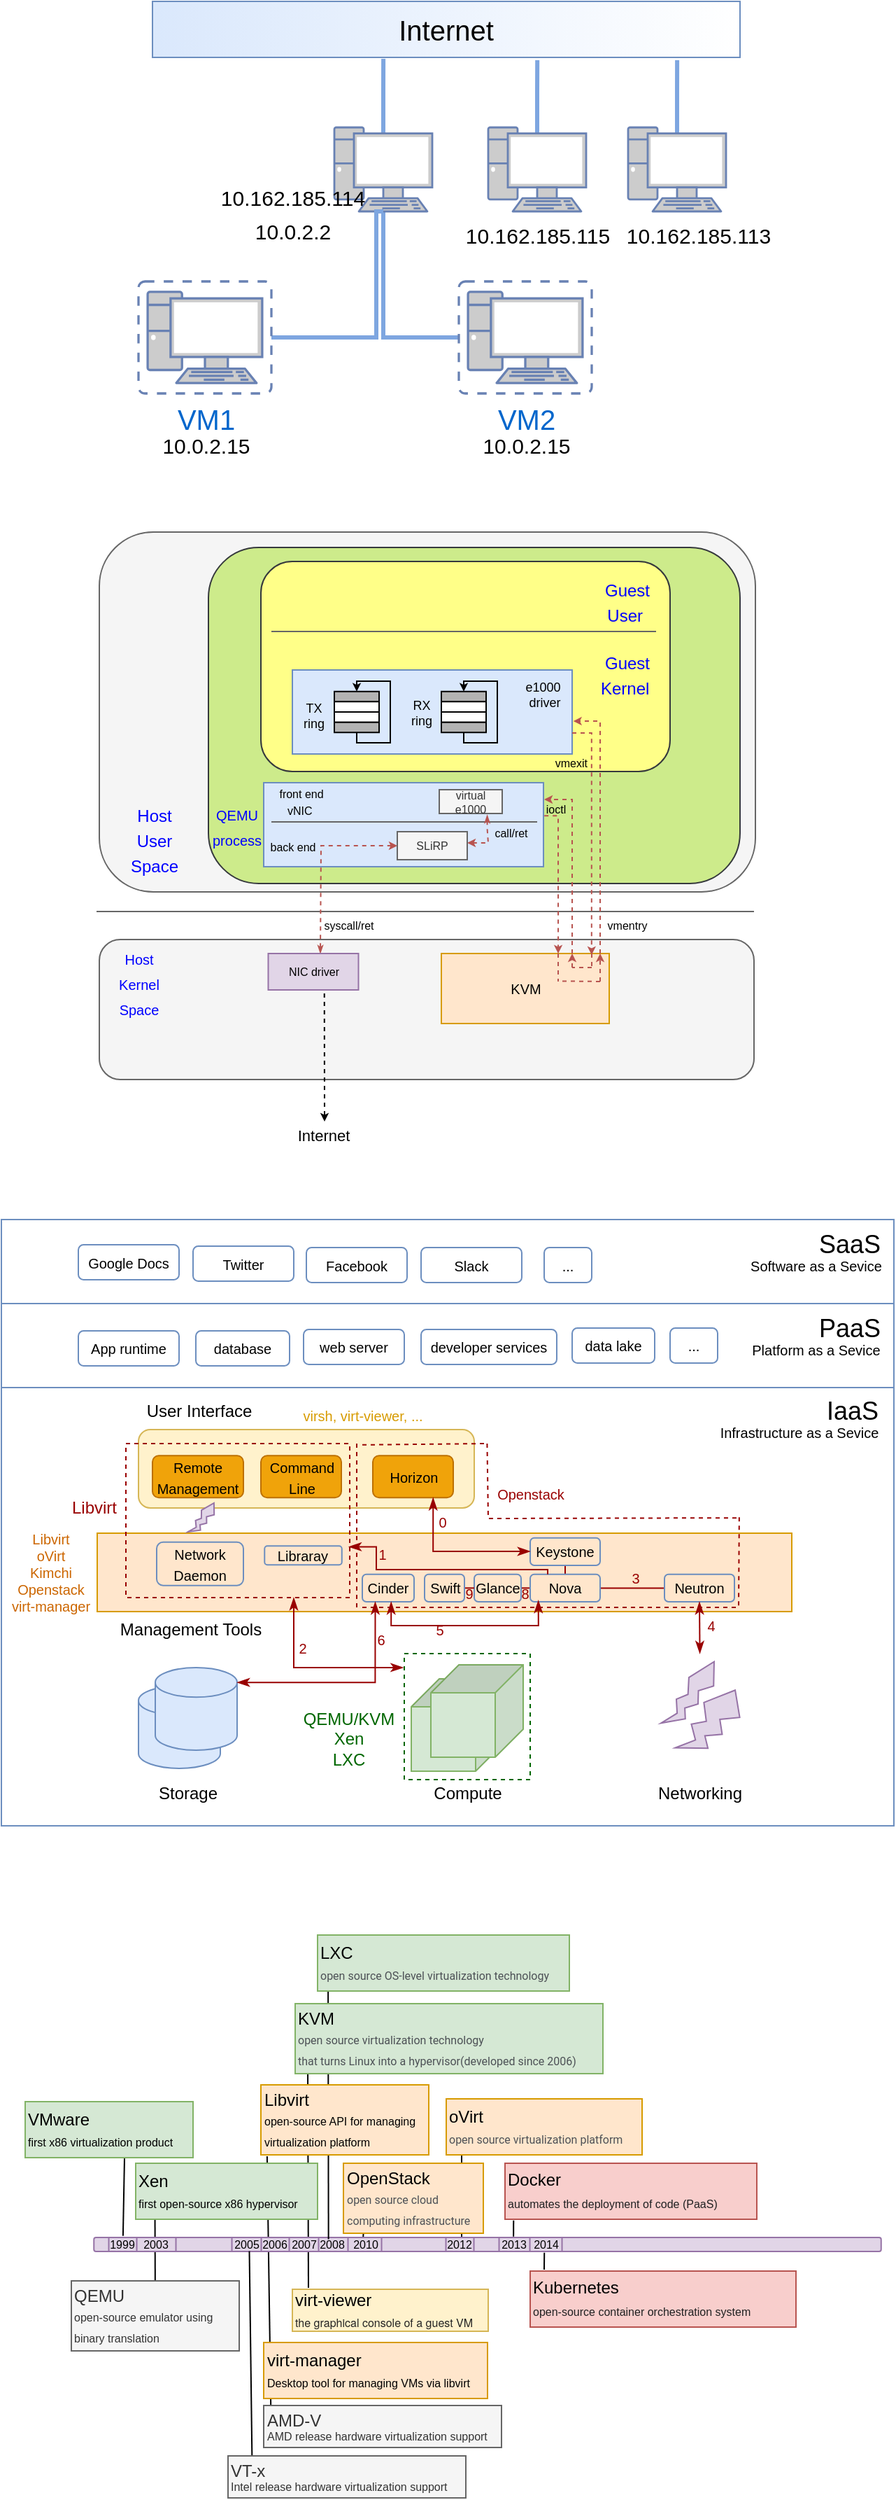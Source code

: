 <mxfile version="17.4.2" type="device"><diagram id="tVbUzr5TzCwJORL-28Ce" name="第 1 页"><mxGraphModel dx="771" dy="577" grid="0" gridSize="10" guides="1" tooltips="1" connect="1" arrows="1" fold="1" page="0" pageScale="1" pageWidth="827" pageHeight="1169" math="0" shadow="0"><root><mxCell id="0"/><mxCell id="1" parent="0"/><mxCell id="hVDZBAhcSQUUAfNFKZmQ-1" value="" style="endArrow=none;html=1;rounded=0;" edge="1" parent="1"><mxGeometry width="50" height="50" relative="1" as="geometry"><mxPoint x="371" y="1960" as="sourcePoint"/><mxPoint x="371" y="1890" as="targetPoint"/></mxGeometry></mxCell><mxCell id="eScce0wu0FJlFxxbqVUg-20" value="" style="endArrow=none;html=1;rounded=0;exitX=0.342;exitY=0.076;exitDx=0;exitDy=0;exitPerimeter=0;" parent="1" edge="1" source="hVDZBAhcSQUUAfNFKZmQ-11"><mxGeometry width="50" height="50" relative="1" as="geometry"><mxPoint x="301.21" y="1970" as="sourcePoint"/><mxPoint x="301" y="1949" as="targetPoint"/></mxGeometry></mxCell><mxCell id="eScce0wu0FJlFxxbqVUg-17" value="" style="endArrow=none;html=1;rounded=0;entryX=0.041;entryY=0.989;entryDx=0;entryDy=0;entryPerimeter=0;exitX=0.082;exitY=-0.033;exitDx=0;exitDy=0;exitPerimeter=0;" parent="1" source="eScce0wu0FJlFxxbqVUg-26" target="eScce0wu0FJlFxxbqVUg-15" edge="1"><mxGeometry width="50" height="50" relative="1" as="geometry"><mxPoint x="260" y="1970" as="sourcePoint"/><mxPoint x="260" y="1850" as="targetPoint"/></mxGeometry></mxCell><mxCell id="eScce0wu0FJlFxxbqVUg-12" value="" style="endArrow=none;html=1;rounded=0;labelBackgroundColor=#FFFFFF;entryX=0.037;entryY=1.019;entryDx=0;entryDy=0;entryPerimeter=0;exitX=0.03;exitY=0.022;exitDx=0;exitDy=0;exitPerimeter=0;" parent="1" target="eScce0wu0FJlFxxbqVUg-23" edge="1" source="eScce0wu0FJlFxxbqVUg-14"><mxGeometry width="50" height="50" relative="1" as="geometry"><mxPoint x="236" y="2080" as="sourcePoint"/><mxPoint x="236.12" y="1853" as="targetPoint"/></mxGeometry></mxCell><mxCell id="eScce0wu0FJlFxxbqVUg-5" value="" style="endArrow=none;html=1;rounded=0;entryX=0.106;entryY=1.011;entryDx=0;entryDy=0;entryPerimeter=0;" parent="1" edge="1" target="eScce0wu0FJlFxxbqVUg-7" source="hVDZBAhcSQUUAfNFKZmQ-4"><mxGeometry width="50" height="50" relative="1" as="geometry"><mxPoint x="161.64" y="1988.5" as="sourcePoint"/><mxPoint x="162" y="1900" as="targetPoint"/></mxGeometry></mxCell><mxCell id="hVDZBAhcSQUUAfNFKZmQ-11" value="" style="rounded=1;whiteSpace=wrap;html=1;fontFamily=Helvetica;fontSize=8;fillColor=#e1d5e7;strokeColor=#9673a6;" vertex="1" parent="1"><mxGeometry x="108.13" y="1957" width="562.75" height="10" as="geometry"/></mxCell><mxCell id="hVDZBAhcSQUUAfNFKZmQ-6" value="" style="endArrow=none;html=1;rounded=0;entryX=0.034;entryY=1.023;entryDx=0;entryDy=0;entryPerimeter=0;exitX=0.533;exitY=-0.067;exitDx=0;exitDy=0;exitPerimeter=0;" edge="1" parent="1" source="hVDZBAhcSQUUAfNFKZmQ-11" target="hVDZBAhcSQUUAfNFKZmQ-7"><mxGeometry width="50" height="50" relative="1" as="geometry"><mxPoint x="406.0" y="1976" as="sourcePoint"/><mxPoint x="406.79" y="1840" as="targetPoint"/></mxGeometry></mxCell><mxCell id="eScce0wu0FJlFxxbqVUg-24" value="" style="endArrow=none;html=1;rounded=0;entryX=0.042;entryY=0.986;entryDx=0;entryDy=0;entryPerimeter=0;exitX=0.298;exitY=0.124;exitDx=0;exitDy=0;exitPerimeter=0;" parent="1" target="eScce0wu0FJlFxxbqVUg-25" edge="1" source="hVDZBAhcSQUUAfNFKZmQ-11"><mxGeometry width="50" height="50" relative="1" as="geometry"><mxPoint x="271.21" y="1970" as="sourcePoint"/><mxPoint x="271" y="1840" as="targetPoint"/></mxGeometry></mxCell><mxCell id="ww4bi_rtSafK74ISUlOf-96" value="" style="rounded=0;whiteSpace=wrap;html=1;fontSize=10;fillColor=none;strokeColor=#6c8ebf;" parent="1" vertex="1"><mxGeometry x="42" y="1350" width="638" height="313" as="geometry"/></mxCell><mxCell id="ww4bi_rtSafK74ISUlOf-25" value="User Interface" style="text;html=1;align=center;verticalAlign=middle;resizable=0;points=[];autosize=1;strokeColor=none;fillColor=none;" parent="1" vertex="1"><mxGeometry x="137.5" y="1357" width="90" height="20" as="geometry"/></mxCell><mxCell id="tNVF3YHVSnKj2sVp1Gfd-1" value="&lt;font style=&quot;font-size: 20px&quot;&gt;Internet&lt;/font&gt;" style="rounded=0;whiteSpace=wrap;html=1;fillColor=#dae8fc;strokeColor=#6c8ebf;gradientColor=#ffffff;gradientDirection=east;" parent="1" vertex="1"><mxGeometry x="150" y="360" width="420" height="40" as="geometry"/></mxCell><mxCell id="tNVF3YHVSnKj2sVp1Gfd-7" style="edgeStyle=orthogonalEdgeStyle;rounded=0;orthogonalLoop=1;jettySize=auto;html=1;exitX=0.5;exitY=0.07;exitDx=0;exitDy=0;exitPerimeter=0;entryX=0.393;entryY=1.025;entryDx=0;entryDy=0;entryPerimeter=0;fontSize=20;endArrow=none;endFill=0;strokeColor=#7EA6E0;strokeWidth=3;" parent="1" source="tNVF3YHVSnKj2sVp1Gfd-2" target="tNVF3YHVSnKj2sVp1Gfd-1" edge="1"><mxGeometry relative="1" as="geometry"/></mxCell><mxCell id="tNVF3YHVSnKj2sVp1Gfd-17" style="edgeStyle=orthogonalEdgeStyle;rounded=0;orthogonalLoop=1;jettySize=auto;html=1;exitX=0.5;exitY=1;exitDx=0;exitDy=0;exitPerimeter=0;entryX=0;entryY=0.5;entryDx=0;entryDy=0;entryPerimeter=0;fontSize=20;endArrow=none;endFill=0;strokeColor=#7EA6E0;strokeWidth=3;" parent="1" source="tNVF3YHVSnKj2sVp1Gfd-2" target="tNVF3YHVSnKj2sVp1Gfd-16" edge="1"><mxGeometry relative="1" as="geometry"/></mxCell><mxCell id="tNVF3YHVSnKj2sVp1Gfd-2" value="" style="fontColor=#0066CC;verticalAlign=top;verticalLabelPosition=bottom;labelPosition=center;align=center;html=1;outlineConnect=0;fillColor=#CCCCCC;strokeColor=#6881B3;gradientColor=none;gradientDirection=north;strokeWidth=2;shape=mxgraph.networks.pc;fontSize=20;" parent="1" vertex="1"><mxGeometry x="280" y="450" width="70" height="60" as="geometry"/></mxCell><mxCell id="tNVF3YHVSnKj2sVp1Gfd-13" style="edgeStyle=orthogonalEdgeStyle;rounded=0;orthogonalLoop=1;jettySize=auto;html=1;exitX=1;exitY=0.5;exitDx=0;exitDy=0;exitPerimeter=0;entryX=0.5;entryY=1;entryDx=0;entryDy=0;entryPerimeter=0;fontSize=20;endArrow=none;endFill=0;strokeColor=#7EA6E0;strokeWidth=3;" parent="1" source="tNVF3YHVSnKj2sVp1Gfd-3" target="tNVF3YHVSnKj2sVp1Gfd-2" edge="1"><mxGeometry relative="1" as="geometry"><Array as="points"><mxPoint x="310" y="600"/><mxPoint x="310" y="510"/></Array></mxGeometry></mxCell><mxCell id="tNVF3YHVSnKj2sVp1Gfd-3" value="VM1" style="fontColor=#0066CC;verticalAlign=top;verticalLabelPosition=bottom;labelPosition=center;align=center;html=1;outlineConnect=0;fillColor=#CCCCCC;strokeColor=#6881B3;gradientColor=none;gradientDirection=north;strokeWidth=2;shape=mxgraph.networks.virtual_pc;fontSize=20;" parent="1" vertex="1"><mxGeometry x="140" y="560" width="95" height="80" as="geometry"/></mxCell><mxCell id="tNVF3YHVSnKj2sVp1Gfd-11" style="edgeStyle=orthogonalEdgeStyle;rounded=0;orthogonalLoop=1;jettySize=auto;html=1;exitX=0.5;exitY=0.07;exitDx=0;exitDy=0;exitPerimeter=0;entryX=0.655;entryY=1.05;entryDx=0;entryDy=0;entryPerimeter=0;fontSize=20;endArrow=none;endFill=0;strokeColor=#7EA6E0;strokeWidth=3;" parent="1" source="tNVF3YHVSnKj2sVp1Gfd-5" target="tNVF3YHVSnKj2sVp1Gfd-1" edge="1"><mxGeometry relative="1" as="geometry"/></mxCell><mxCell id="tNVF3YHVSnKj2sVp1Gfd-5" value="" style="fontColor=#0066CC;verticalAlign=top;verticalLabelPosition=bottom;labelPosition=center;align=center;html=1;outlineConnect=0;fillColor=#CCCCCC;strokeColor=#6881B3;gradientColor=none;gradientDirection=north;strokeWidth=2;shape=mxgraph.networks.pc;fontSize=20;" parent="1" vertex="1"><mxGeometry x="390" y="450" width="70" height="60" as="geometry"/></mxCell><mxCell id="tNVF3YHVSnKj2sVp1Gfd-12" style="edgeStyle=orthogonalEdgeStyle;rounded=0;orthogonalLoop=1;jettySize=auto;html=1;exitX=0.5;exitY=0.07;exitDx=0;exitDy=0;exitPerimeter=0;entryX=0.893;entryY=1.05;entryDx=0;entryDy=0;entryPerimeter=0;fontSize=20;endArrow=none;endFill=0;strokeColor=#7EA6E0;strokeWidth=3;" parent="1" source="tNVF3YHVSnKj2sVp1Gfd-6" target="tNVF3YHVSnKj2sVp1Gfd-1" edge="1"><mxGeometry relative="1" as="geometry"/></mxCell><mxCell id="tNVF3YHVSnKj2sVp1Gfd-6" value="" style="fontColor=#0066CC;verticalAlign=top;verticalLabelPosition=bottom;labelPosition=center;align=center;html=1;outlineConnect=0;fillColor=#CCCCCC;strokeColor=#6881B3;gradientColor=none;gradientDirection=north;strokeWidth=2;shape=mxgraph.networks.pc;fontSize=20;" parent="1" vertex="1"><mxGeometry x="490" y="450" width="70" height="60" as="geometry"/></mxCell><mxCell id="tNVF3YHVSnKj2sVp1Gfd-16" value="VM2" style="fontColor=#0066CC;verticalAlign=top;verticalLabelPosition=bottom;labelPosition=center;align=center;html=1;outlineConnect=0;fillColor=#CCCCCC;strokeColor=#6881B3;gradientColor=none;gradientDirection=north;strokeWidth=2;shape=mxgraph.networks.virtual_pc;fontSize=20;" parent="1" vertex="1"><mxGeometry x="369" y="560" width="95" height="80" as="geometry"/></mxCell><mxCell id="tNVF3YHVSnKj2sVp1Gfd-18" value="&lt;font style=&quot;font-size: 15px&quot;&gt;10.0.2.15&lt;/font&gt;" style="text;html=1;align=center;verticalAlign=middle;resizable=0;points=[];autosize=1;strokeColor=none;fillColor=none;fontSize=20;" parent="1" vertex="1"><mxGeometry x="147.5" y="660" width="80" height="30" as="geometry"/></mxCell><mxCell id="tNVF3YHVSnKj2sVp1Gfd-19" value="&lt;font style=&quot;font-size: 15px&quot;&gt;10.0.2.15&lt;/font&gt;" style="text;html=1;align=center;verticalAlign=middle;resizable=0;points=[];autosize=1;strokeColor=none;fillColor=none;fontSize=20;" parent="1" vertex="1"><mxGeometry x="376.5" y="660" width="80" height="30" as="geometry"/></mxCell><mxCell id="tNVF3YHVSnKj2sVp1Gfd-20" value="&lt;font style=&quot;font-size: 15px&quot;&gt;10.162.185.114&lt;br&gt;10.0.2.2&lt;/font&gt;" style="text;html=1;align=center;verticalAlign=middle;resizable=0;points=[];autosize=1;strokeColor=none;fillColor=none;fontSize=20;" parent="1" vertex="1"><mxGeometry x="190" y="480" width="120" height="60" as="geometry"/></mxCell><mxCell id="tNVF3YHVSnKj2sVp1Gfd-22" value="&lt;font style=&quot;font-size: 15px&quot;&gt;10.162.185.115&lt;/font&gt;" style="text;html=1;align=center;verticalAlign=middle;resizable=0;points=[];autosize=1;strokeColor=none;fillColor=none;fontSize=20;" parent="1" vertex="1"><mxGeometry x="365" y="510" width="120" height="30" as="geometry"/></mxCell><mxCell id="tNVF3YHVSnKj2sVp1Gfd-23" value="&lt;font style=&quot;font-size: 15px&quot;&gt;10.162.185.113&lt;/font&gt;" style="text;html=1;align=center;verticalAlign=middle;resizable=0;points=[];autosize=1;strokeColor=none;fillColor=none;fontSize=20;" parent="1" vertex="1"><mxGeometry x="480" y="510" width="120" height="30" as="geometry"/></mxCell><mxCell id="tNVF3YHVSnKj2sVp1Gfd-24" value="" style="rounded=1;whiteSpace=wrap;html=1;fontSize=15;gradientDirection=east;fillColor=#f5f5f5;fontColor=#333333;strokeColor=#666666;" parent="1" vertex="1"><mxGeometry x="112" y="739" width="469" height="257" as="geometry"/></mxCell><mxCell id="tNVF3YHVSnKj2sVp1Gfd-25" value="&lt;font style=&quot;font-size: 12px&quot; color=&quot;#0000ff&quot;&gt;Host&lt;br&gt;User&lt;br&gt;Space&lt;/font&gt;" style="text;html=1;align=center;verticalAlign=middle;resizable=0;points=[];autosize=1;strokeColor=none;fillColor=none;fontSize=15;" parent="1" vertex="1"><mxGeometry x="129" y="927" width="44" height="61" as="geometry"/></mxCell><mxCell id="tNVF3YHVSnKj2sVp1Gfd-26" value="" style="endArrow=none;html=1;rounded=0;fontSize=12;fontColor=#0000FF;strokeColor=#666666;strokeWidth=1;fillColor=#f5f5f5;" parent="1" edge="1"><mxGeometry width="50" height="50" relative="1" as="geometry"><mxPoint x="110" y="1010" as="sourcePoint"/><mxPoint x="580" y="1010" as="targetPoint"/></mxGeometry></mxCell><mxCell id="tNVF3YHVSnKj2sVp1Gfd-27" value="" style="rounded=1;whiteSpace=wrap;html=1;fontSize=15;gradientDirection=east;fillColor=#f5f5f5;fontColor=#333333;strokeColor=#666666;" parent="1" vertex="1"><mxGeometry x="112" y="1030" width="468" height="100" as="geometry"/></mxCell><mxCell id="tNVF3YHVSnKj2sVp1Gfd-28" value="&lt;font style=&quot;font-size: 10px&quot; color=&quot;#0000ff&quot;&gt;Host&lt;br&gt;Kernel&lt;br&gt;Space&lt;/font&gt;" style="text;html=1;align=center;verticalAlign=middle;resizable=0;points=[];autosize=1;strokeColor=none;fillColor=none;fontSize=15;" parent="1" vertex="1"><mxGeometry x="120" y="1030" width="40" height="60" as="geometry"/></mxCell><mxCell id="tNVF3YHVSnKj2sVp1Gfd-29" value="KVM" style="rounded=0;whiteSpace=wrap;html=1;fontSize=10;gradientDirection=east;fillColor=#ffe6cc;strokeColor=#d79b00;" parent="1" vertex="1"><mxGeometry x="356.5" y="1040" width="120" height="50" as="geometry"/></mxCell><mxCell id="tNVF3YHVSnKj2sVp1Gfd-30" value="" style="rounded=1;whiteSpace=wrap;html=1;fontSize=10;gradientDirection=east;fillColor=#cdeb8b;strokeColor=#36393d;" parent="1" vertex="1"><mxGeometry x="190" y="750" width="380" height="240" as="geometry"/></mxCell><mxCell id="tNVF3YHVSnKj2sVp1Gfd-31" value="" style="rounded=1;whiteSpace=wrap;html=1;fontSize=10;strokeColor=#36393d;fillColor=#ffff88;gradientDirection=east;" parent="1" vertex="1"><mxGeometry x="227.5" y="760" width="292.5" height="150" as="geometry"/></mxCell><mxCell id="tNVF3YHVSnKj2sVp1Gfd-32" value="&lt;font color=&quot;#0000ff&quot; style=&quot;font-size: 10px&quot;&gt;&lt;span&gt;QEMU&lt;br&gt;process&lt;/span&gt;&lt;/font&gt;" style="text;html=1;align=center;verticalAlign=middle;resizable=0;points=[];autosize=1;strokeColor=none;fillColor=none;fontSize=15;" parent="1" vertex="1"><mxGeometry x="185" y="928" width="50" height="40" as="geometry"/></mxCell><mxCell id="tNVF3YHVSnKj2sVp1Gfd-33" value="" style="endArrow=none;html=1;rounded=0;fontSize=12;fontColor=#0000FF;strokeColor=#666666;strokeWidth=1;fillColor=#f5f5f5;" parent="1" edge="1"><mxGeometry width="50" height="50" relative="1" as="geometry"><mxPoint x="235" y="810" as="sourcePoint"/><mxPoint x="510" y="810" as="targetPoint"/></mxGeometry></mxCell><mxCell id="tNVF3YHVSnKj2sVp1Gfd-34" value="&lt;font color=&quot;#0000ff&quot;&gt;&lt;span style=&quot;font-size: 12px&quot;&gt;Guest&lt;br&gt;User&amp;nbsp;&lt;/span&gt;&lt;/font&gt;" style="text;html=1;align=center;verticalAlign=middle;resizable=0;points=[];autosize=1;strokeColor=none;fillColor=none;fontSize=15;" parent="1" vertex="1"><mxGeometry x="464" y="768" width="50" height="40" as="geometry"/></mxCell><mxCell id="tNVF3YHVSnKj2sVp1Gfd-35" value="&lt;font color=&quot;#0000ff&quot;&gt;&lt;span style=&quot;font-size: 12px&quot;&gt;Guest&lt;br&gt;Kernel&amp;nbsp;&lt;/span&gt;&lt;/font&gt;" style="text;html=1;align=center;verticalAlign=middle;resizable=0;points=[];autosize=1;strokeColor=none;fillColor=none;fontSize=15;" parent="1" vertex="1"><mxGeometry x="464" y="820" width="50" height="40" as="geometry"/></mxCell><mxCell id="tNVF3YHVSnKj2sVp1Gfd-36" value="" style="rounded=0;whiteSpace=wrap;html=1;fontSize=9;strokeColor=#6c8ebf;fillColor=#dae8fc;gradientDirection=east;" parent="1" vertex="1"><mxGeometry x="250" y="837.5" width="200" height="60" as="geometry"/></mxCell><mxCell id="tNVF3YHVSnKj2sVp1Gfd-37" value="&lt;span style=&quot;color: rgb(0 , 0 , 0)&quot;&gt;e1000&amp;nbsp; &lt;br&gt;driver&lt;/span&gt;" style="text;html=1;align=center;verticalAlign=middle;resizable=0;points=[];autosize=1;strokeColor=none;fillColor=none;fontSize=9;fontColor=#0000FF;" parent="1" vertex="1"><mxGeometry x="410" y="840" width="40" height="30" as="geometry"/></mxCell><mxCell id="tNVF3YHVSnKj2sVp1Gfd-62" value="" style="group" parent="1" vertex="1" connectable="0"><mxGeometry x="280" y="845.5" width="40" height="44" as="geometry"/></mxCell><mxCell id="tNVF3YHVSnKj2sVp1Gfd-60" value="" style="group" parent="tNVF3YHVSnKj2sVp1Gfd-62" vertex="1" connectable="0"><mxGeometry y="7.333" width="32" height="29.333" as="geometry"/></mxCell><mxCell id="tNVF3YHVSnKj2sVp1Gfd-53" value="" style="shape=partialRectangle;html=1;whiteSpace=wrap;connectable=0;top=1;left=1;bottom=1;right=1;overflow=hidden;fontSize=9;fillColor=#B3B3B3;strokeColor=#000000;fontColor=#333333;" parent="tNVF3YHVSnKj2sVp1Gfd-60" vertex="1"><mxGeometry width="32" height="7.333" as="geometry"><mxRectangle width="60" height="40" as="alternateBounds"/></mxGeometry></mxCell><mxCell id="tNVF3YHVSnKj2sVp1Gfd-57" value="" style="shape=partialRectangle;html=1;whiteSpace=wrap;connectable=0;top=1;left=1;bottom=1;right=1;overflow=hidden;fontSize=9;strokeWidth=1;strokeColor=#000000;" parent="tNVF3YHVSnKj2sVp1Gfd-60" vertex="1"><mxGeometry y="7.333" width="32" height="7.333" as="geometry"><mxRectangle width="60" height="40" as="alternateBounds"/></mxGeometry></mxCell><mxCell id="tNVF3YHVSnKj2sVp1Gfd-58" value="" style="shape=partialRectangle;html=1;whiteSpace=wrap;connectable=0;top=1;left=1;bottom=1;right=1;overflow=hidden;fontSize=9;strokeWidth=1;strokeColor=#000000;" parent="tNVF3YHVSnKj2sVp1Gfd-60" vertex="1"><mxGeometry y="14.667" width="32" height="7.333" as="geometry"><mxRectangle width="60" height="40" as="alternateBounds"/></mxGeometry></mxCell><mxCell id="tNVF3YHVSnKj2sVp1Gfd-59" value="" style="shape=partialRectangle;html=1;whiteSpace=wrap;connectable=0;top=1;left=1;bottom=1;right=1;overflow=hidden;fontSize=9;strokeWidth=1;strokeColor=#000000;fillColor=#B3B3B3;" parent="tNVF3YHVSnKj2sVp1Gfd-60" vertex="1"><mxGeometry y="22" width="32" height="7.333" as="geometry"><mxRectangle width="60" height="40" as="alternateBounds"/></mxGeometry></mxCell><mxCell id="tNVF3YHVSnKj2sVp1Gfd-61" value="" style="endArrow=classic;html=1;rounded=0;fontSize=9;fontColor=#0000FF;strokeColor=#000000;strokeWidth=1;edgeStyle=orthogonalEdgeStyle;endSize=3;startSize=3;" parent="tNVF3YHVSnKj2sVp1Gfd-62" edge="1"><mxGeometry width="50" height="50" relative="1" as="geometry"><mxPoint x="16" y="36.667" as="sourcePoint"/><mxPoint x="16" y="7.333" as="targetPoint"/><Array as="points"><mxPoint x="16" y="44"/><mxPoint x="40" y="44"/><mxPoint x="40"/><mxPoint x="16"/></Array></mxGeometry></mxCell><mxCell id="tNVF3YHVSnKj2sVp1Gfd-63" value="" style="group" parent="1" vertex="1" connectable="0"><mxGeometry x="356.5" y="845.5" width="40" height="44" as="geometry"/></mxCell><mxCell id="tNVF3YHVSnKj2sVp1Gfd-64" value="" style="group" parent="tNVF3YHVSnKj2sVp1Gfd-63" vertex="1" connectable="0"><mxGeometry y="7.333" width="32" height="29.333" as="geometry"/></mxCell><mxCell id="tNVF3YHVSnKj2sVp1Gfd-65" value="" style="shape=partialRectangle;html=1;whiteSpace=wrap;connectable=0;top=1;left=1;bottom=1;right=1;overflow=hidden;fontSize=9;fillColor=#B3B3B3;strokeColor=#000000;fontColor=#333333;" parent="tNVF3YHVSnKj2sVp1Gfd-64" vertex="1"><mxGeometry width="32" height="7.333" as="geometry"><mxRectangle width="60" height="40" as="alternateBounds"/></mxGeometry></mxCell><mxCell id="tNVF3YHVSnKj2sVp1Gfd-66" value="" style="shape=partialRectangle;html=1;whiteSpace=wrap;connectable=0;top=1;left=1;bottom=1;right=1;overflow=hidden;fontSize=9;strokeWidth=1;strokeColor=#000000;" parent="tNVF3YHVSnKj2sVp1Gfd-64" vertex="1"><mxGeometry y="7.333" width="32" height="7.333" as="geometry"><mxRectangle width="60" height="40" as="alternateBounds"/></mxGeometry></mxCell><mxCell id="tNVF3YHVSnKj2sVp1Gfd-67" value="" style="shape=partialRectangle;html=1;whiteSpace=wrap;connectable=0;top=1;left=1;bottom=1;right=1;overflow=hidden;fontSize=9;strokeWidth=1;strokeColor=#000000;" parent="tNVF3YHVSnKj2sVp1Gfd-64" vertex="1"><mxGeometry y="14.667" width="32" height="7.333" as="geometry"><mxRectangle width="60" height="40" as="alternateBounds"/></mxGeometry></mxCell><mxCell id="tNVF3YHVSnKj2sVp1Gfd-68" value="" style="shape=partialRectangle;html=1;whiteSpace=wrap;connectable=0;top=1;left=1;bottom=1;right=1;overflow=hidden;fontSize=9;strokeWidth=1;strokeColor=#000000;fillColor=#B3B3B3;" parent="tNVF3YHVSnKj2sVp1Gfd-64" vertex="1"><mxGeometry y="22" width="32" height="7.333" as="geometry"><mxRectangle width="60" height="40" as="alternateBounds"/></mxGeometry></mxCell><mxCell id="tNVF3YHVSnKj2sVp1Gfd-69" value="" style="endArrow=classic;html=1;rounded=0;fontSize=9;fontColor=#0000FF;strokeColor=#000000;strokeWidth=1;edgeStyle=orthogonalEdgeStyle;endSize=3;startSize=3;" parent="tNVF3YHVSnKj2sVp1Gfd-63" edge="1"><mxGeometry width="50" height="50" relative="1" as="geometry"><mxPoint x="16" y="36.667" as="sourcePoint"/><mxPoint x="16" y="7.333" as="targetPoint"/><Array as="points"><mxPoint x="16" y="44"/><mxPoint x="40" y="44"/><mxPoint x="40"/><mxPoint x="16"/></Array></mxGeometry></mxCell><mxCell id="tNVF3YHVSnKj2sVp1Gfd-71" value="&lt;font color=&quot;#000000&quot;&gt;TX &lt;br&gt;ring&lt;/font&gt;" style="text;html=1;align=center;verticalAlign=middle;resizable=0;points=[];autosize=1;strokeColor=none;fillColor=none;fontSize=9;fontColor=#0000FF;" parent="1" vertex="1"><mxGeometry x="250" y="855" width="30" height="30" as="geometry"/></mxCell><mxCell id="tNVF3YHVSnKj2sVp1Gfd-72" value="&lt;font color=&quot;#000000&quot;&gt;RX&lt;br&gt;ring&lt;/font&gt;" style="text;html=1;align=center;verticalAlign=middle;resizable=0;points=[];autosize=1;strokeColor=none;fillColor=none;fontSize=9;fontColor=#0000FF;" parent="1" vertex="1"><mxGeometry x="326.5" y="852.5" width="30" height="30" as="geometry"/></mxCell><mxCell id="tNVF3YHVSnKj2sVp1Gfd-73" value="" style="endArrow=classic;html=1;rounded=0;fontSize=9;fontColor=#0000FF;startSize=3;endSize=3;strokeColor=#b85450;strokeWidth=1;exitX=1;exitY=0.75;exitDx=0;exitDy=0;entryX=0.895;entryY=0.019;entryDx=0;entryDy=0;edgeStyle=orthogonalEdgeStyle;fillColor=#f8cecc;dashed=1;entryPerimeter=0;" parent="1" source="tNVF3YHVSnKj2sVp1Gfd-36" target="tNVF3YHVSnKj2sVp1Gfd-29" edge="1"><mxGeometry width="50" height="50" relative="1" as="geometry"><mxPoint x="420" y="950" as="sourcePoint"/><mxPoint x="470" y="900" as="targetPoint"/></mxGeometry></mxCell><mxCell id="tNVF3YHVSnKj2sVp1Gfd-78" value="&lt;font color=&quot;#000000&quot; style=&quot;font-size: 8px&quot;&gt;vmexit&amp;nbsp;&lt;/font&gt;" style="text;html=1;align=center;verticalAlign=middle;resizable=0;points=[];autosize=1;strokeColor=none;fillColor=none;fontSize=9;fontColor=#0000FF;" parent="1" vertex="1"><mxGeometry x="430" y="894" width="40" height="20" as="geometry"/></mxCell><mxCell id="tNVF3YHVSnKj2sVp1Gfd-84" value="" style="group" parent="1" vertex="1" connectable="0"><mxGeometry x="450" y="1040" width="14" height="10" as="geometry"/></mxCell><mxCell id="tNVF3YHVSnKj2sVp1Gfd-82" value="" style="group" parent="tNVF3YHVSnKj2sVp1Gfd-84" vertex="1" connectable="0"><mxGeometry width="14" height="10" as="geometry"/></mxCell><mxCell id="tNVF3YHVSnKj2sVp1Gfd-80" value="" style="endArrow=none;html=1;rounded=0;fontSize=9;fontColor=#0000FF;startSize=3;endSize=3;strokeColor=#b85450;strokeWidth=1;endFill=0;fillColor=#f8cecc;dashed=1;" parent="tNVF3YHVSnKj2sVp1Gfd-82" edge="1"><mxGeometry width="50" height="50" relative="1" as="geometry"><mxPoint x="14" as="sourcePoint"/><mxPoint x="14" y="10" as="targetPoint"/></mxGeometry></mxCell><mxCell id="tNVF3YHVSnKj2sVp1Gfd-81" value="" style="endArrow=none;html=1;rounded=0;dashed=1;fontSize=9;fontColor=#0000FF;startSize=3;endSize=3;strokeColor=#b85450;strokeWidth=1;endFill=0;fillColor=#f8cecc;" parent="tNVF3YHVSnKj2sVp1Gfd-82" edge="1"><mxGeometry width="50" height="50" relative="1" as="geometry"><mxPoint x="14" y="10" as="sourcePoint"/><mxPoint y="10" as="targetPoint"/></mxGeometry></mxCell><mxCell id="tNVF3YHVSnKj2sVp1Gfd-83" value="" style="endArrow=classic;html=1;rounded=0;dashed=1;fontSize=9;fontColor=#0000FF;startSize=3;endSize=3;strokeColor=#b85450;strokeWidth=1;fillColor=#f8cecc;" parent="tNVF3YHVSnKj2sVp1Gfd-84" edge="1"><mxGeometry width="50" height="50" relative="1" as="geometry"><mxPoint y="10" as="sourcePoint"/><mxPoint as="targetPoint"/></mxGeometry></mxCell><mxCell id="tNVF3YHVSnKj2sVp1Gfd-85" value="" style="rounded=0;whiteSpace=wrap;html=1;fontSize=9;strokeColor=#6c8ebf;fillColor=#dae8fc;gradientDirection=east;" parent="1" vertex="1"><mxGeometry x="229.5" y="918" width="200" height="60" as="geometry"/></mxCell><mxCell id="tNVF3YHVSnKj2sVp1Gfd-87" value="" style="endArrow=classic;html=1;rounded=0;dashed=1;fontSize=10;fontColor=#0000FF;startSize=3;endSize=3;strokeColor=#b85450;strokeWidth=1;edgeStyle=orthogonalEdgeStyle;fillColor=#f8cecc;" parent="1" edge="1"><mxGeometry width="50" height="50" relative="1" as="geometry"><mxPoint x="450" y="1040" as="sourcePoint"/><mxPoint x="430" y="930" as="targetPoint"/><Array as="points"><mxPoint x="450" y="930"/><mxPoint x="430" y="930"/></Array></mxGeometry></mxCell><mxCell id="tNVF3YHVSnKj2sVp1Gfd-90" value="" style="endArrow=none;html=1;rounded=0;fontSize=12;fontColor=#0000FF;strokeColor=#666666;strokeWidth=1;fillColor=#f5f5f5;" parent="1" edge="1"><mxGeometry width="50" height="50" relative="1" as="geometry"><mxPoint x="235" y="946" as="sourcePoint"/><mxPoint x="425" y="946" as="targetPoint"/></mxGeometry></mxCell><mxCell id="tNVF3YHVSnKj2sVp1Gfd-91" value="&lt;font color=&quot;#000000&quot; style=&quot;font-size: 8px&quot;&gt;front end&lt;br&gt;vNIC&amp;nbsp;&lt;br&gt;&lt;/font&gt;" style="text;html=1;align=center;verticalAlign=middle;resizable=0;points=[];autosize=1;strokeColor=none;fillColor=none;fontSize=10;fontColor=#0000FF;" parent="1" vertex="1"><mxGeometry x="230.5" y="916" width="50" height="30" as="geometry"/></mxCell><mxCell id="tNVF3YHVSnKj2sVp1Gfd-92" value="&lt;font color=&quot;#000000&quot; style=&quot;font-size: 8px&quot;&gt;back end&lt;/font&gt;" style="text;html=1;align=center;verticalAlign=middle;resizable=0;points=[];autosize=1;strokeColor=none;fillColor=none;fontSize=10;fontColor=#0000FF;" parent="1" vertex="1"><mxGeometry x="225" y="953" width="50" height="20" as="geometry"/></mxCell><mxCell id="tNVF3YHVSnKj2sVp1Gfd-93" value="ioctl" style="text;html=1;align=center;verticalAlign=middle;resizable=0;points=[];autosize=1;strokeColor=none;fillColor=none;fontSize=8;fontColor=#000000;" parent="1" vertex="1"><mxGeometry x="423" y="927" width="30" height="20" as="geometry"/></mxCell><mxCell id="tNVF3YHVSnKj2sVp1Gfd-94" value="virtual e1000" style="rounded=0;whiteSpace=wrap;html=1;fontSize=8;strokeColor=#666666;strokeWidth=1;fillColor=#f5f5f5;gradientDirection=east;fontColor=#333333;" parent="1" vertex="1"><mxGeometry x="355" y="923" width="45" height="17" as="geometry"/></mxCell><mxCell id="tNVF3YHVSnKj2sVp1Gfd-96" value="" style="endArrow=classic;html=1;rounded=0;dashed=1;fontSize=8;fontColor=#000000;startSize=3;endSize=3;strokeColor=#b85450;strokeWidth=1;fillColor=#f8cecc;entryX=1;entryY=0.5;entryDx=0;entryDy=0;edgeStyle=orthogonalEdgeStyle;startArrow=classicThin;startFill=1;" parent="1" edge="1"><mxGeometry width="50" height="50" relative="1" as="geometry"><mxPoint x="389.31" y="941" as="sourcePoint"/><mxPoint x="375" y="961" as="targetPoint"/><Array as="points"><mxPoint x="389" y="951"/><mxPoint x="390" y="951"/><mxPoint x="390" y="961"/></Array></mxGeometry></mxCell><mxCell id="tNVF3YHVSnKj2sVp1Gfd-97" value="call/ret" style="text;html=1;align=center;verticalAlign=middle;resizable=0;points=[];autosize=1;strokeColor=none;fillColor=none;fontSize=8;fontColor=#000000;" parent="1" vertex="1"><mxGeometry x="385.5" y="943.5" width="40" height="20" as="geometry"/></mxCell><mxCell id="tNVF3YHVSnKj2sVp1Gfd-99" style="edgeStyle=orthogonalEdgeStyle;rounded=0;orthogonalLoop=1;jettySize=auto;html=1;exitX=0;exitY=0.5;exitDx=0;exitDy=0;dashed=1;fontSize=8;fontColor=#000000;endArrow=classicThin;endFill=1;startSize=3;endSize=3;strokeColor=#b85450;strokeWidth=1;fillColor=#f8cecc;startArrow=classic;startFill=1;" parent="1" source="tNVF3YHVSnKj2sVp1Gfd-98" edge="1"><mxGeometry relative="1" as="geometry"><mxPoint x="270" y="1040" as="targetPoint"/></mxGeometry></mxCell><mxCell id="tNVF3YHVSnKj2sVp1Gfd-98" value="SLiRP" style="rounded=0;whiteSpace=wrap;html=1;fontSize=8;strokeColor=#666666;strokeWidth=1;fillColor=#f5f5f5;gradientDirection=east;fontColor=#333333;" parent="1" vertex="1"><mxGeometry x="325" y="953" width="50" height="20" as="geometry"/></mxCell><mxCell id="tNVF3YHVSnKj2sVp1Gfd-100" value="syscall/ret" style="text;html=1;align=center;verticalAlign=middle;resizable=0;points=[];autosize=1;strokeColor=none;fillColor=none;fontSize=8;fontColor=#000000;" parent="1" vertex="1"><mxGeometry x="265" y="1010" width="50" height="20" as="geometry"/></mxCell><mxCell id="tNVF3YHVSnKj2sVp1Gfd-101" value="NIC driver" style="rounded=0;whiteSpace=wrap;html=1;fontSize=8;strokeColor=#9673a6;strokeWidth=1;fillColor=#e1d5e7;gradientDirection=east;" parent="1" vertex="1"><mxGeometry x="232.75" y="1040" width="64.5" height="26" as="geometry"/></mxCell><mxCell id="tNVF3YHVSnKj2sVp1Gfd-102" value="" style="endArrow=classic;html=1;rounded=0;dashed=1;fontSize=8;fontColor=#000000;startSize=3;endSize=3;strokeColor=#b85450;strokeWidth=1;exitX=1.003;exitY=0.394;exitDx=0;exitDy=0;exitPerimeter=0;entryX=0.696;entryY=0;entryDx=0;entryDy=0;entryPerimeter=0;edgeStyle=orthogonalEdgeStyle;fillColor=#f8cecc;" parent="1" source="tNVF3YHVSnKj2sVp1Gfd-85" target="tNVF3YHVSnKj2sVp1Gfd-29" edge="1"><mxGeometry width="50" height="50" relative="1" as="geometry"><mxPoint x="420" y="1070" as="sourcePoint"/><mxPoint x="470" y="1020" as="targetPoint"/></mxGeometry></mxCell><mxCell id="tNVF3YHVSnKj2sVp1Gfd-106" value="" style="group" parent="1" vertex="1" connectable="0"><mxGeometry x="440" y="1040" width="30" height="20" as="geometry"/></mxCell><mxCell id="tNVF3YHVSnKj2sVp1Gfd-103" value="" style="endArrow=none;html=1;rounded=0;dashed=1;fontSize=8;fontColor=#000000;startSize=3;endSize=3;strokeColor=#b85450;strokeWidth=1;endFill=0;fillColor=#f8cecc;" parent="tNVF3YHVSnKj2sVp1Gfd-106" edge="1"><mxGeometry width="50" height="50" relative="1" as="geometry"><mxPoint as="sourcePoint"/><mxPoint y="20" as="targetPoint"/></mxGeometry></mxCell><mxCell id="tNVF3YHVSnKj2sVp1Gfd-104" value="" style="endArrow=none;html=1;rounded=0;dashed=1;fontSize=8;fontColor=#000000;startSize=3;endSize=3;strokeColor=#b85450;strokeWidth=1;endFill=0;fillColor=#f8cecc;" parent="tNVF3YHVSnKj2sVp1Gfd-106" edge="1"><mxGeometry width="50" height="50" relative="1" as="geometry"><mxPoint x="30" y="20" as="sourcePoint"/><mxPoint y="19.66" as="targetPoint"/></mxGeometry></mxCell><mxCell id="tNVF3YHVSnKj2sVp1Gfd-105" value="" style="endArrow=classic;html=1;rounded=0;dashed=1;fontSize=8;fontColor=#000000;startSize=3;endSize=3;strokeColor=#b85450;strokeWidth=1;fillColor=#f8cecc;" parent="tNVF3YHVSnKj2sVp1Gfd-106" edge="1"><mxGeometry width="50" height="50" relative="1" as="geometry"><mxPoint x="30" y="20" as="sourcePoint"/><mxPoint x="30" as="targetPoint"/></mxGeometry></mxCell><mxCell id="tNVF3YHVSnKj2sVp1Gfd-107" value="" style="endArrow=classic;html=1;rounded=0;dashed=1;fontSize=8;fontColor=#000000;startSize=3;endSize=3;strokeColor=#b85450;strokeWidth=1;entryX=1.004;entryY=0.609;entryDx=0;entryDy=0;entryPerimeter=0;edgeStyle=orthogonalEdgeStyle;fillColor=#f8cecc;" parent="1" target="tNVF3YHVSnKj2sVp1Gfd-36" edge="1"><mxGeometry width="50" height="50" relative="1" as="geometry"><mxPoint x="470" y="1040" as="sourcePoint"/><mxPoint x="470" y="1020" as="targetPoint"/><Array as="points"><mxPoint x="470" y="874"/></Array></mxGeometry></mxCell><mxCell id="tNVF3YHVSnKj2sVp1Gfd-108" value="" style="endArrow=classic;html=1;rounded=0;dashed=1;fontSize=8;fontColor=#000000;startSize=3;endSize=3;strokeColor=#000000;strokeWidth=1;exitX=0.622;exitY=1.098;exitDx=0;exitDy=0;exitPerimeter=0;fillColor=#f8cecc;" parent="1" source="tNVF3YHVSnKj2sVp1Gfd-101" edge="1"><mxGeometry width="50" height="50" relative="1" as="geometry"><mxPoint x="420" y="980" as="sourcePoint"/><mxPoint x="273" y="1160" as="targetPoint"/></mxGeometry></mxCell><mxCell id="tNVF3YHVSnKj2sVp1Gfd-109" value="&lt;font style=&quot;font-size: 11px&quot;&gt;Internet&lt;/font&gt;" style="text;html=1;align=center;verticalAlign=middle;resizable=0;points=[];autosize=1;strokeColor=none;fillColor=none;fontSize=8;fontColor=#000000;" parent="1" vertex="1"><mxGeometry x="247.25" y="1160" width="50" height="20" as="geometry"/></mxCell><mxCell id="tNVF3YHVSnKj2sVp1Gfd-110" value="&lt;font color=&quot;#000000&quot; style=&quot;font-size: 8px&quot;&gt;vmentry&lt;/font&gt;" style="text;html=1;align=center;verticalAlign=middle;resizable=0;points=[];autosize=1;strokeColor=none;fillColor=none;fontSize=9;fontColor=#0000FF;" parent="1" vertex="1"><mxGeometry x="469" y="1010" width="40" height="20" as="geometry"/></mxCell><mxCell id="ww4bi_rtSafK74ISUlOf-1" value="" style="rounded=0;whiteSpace=wrap;html=1;fillColor=#ffe6cc;strokeColor=#d79b00;" parent="1" vertex="1"><mxGeometry x="110.5" y="1454" width="496.5" height="56" as="geometry"/></mxCell><mxCell id="ww4bi_rtSafK74ISUlOf-2" value="Management Tools" style="text;html=1;align=center;verticalAlign=middle;resizable=0;points=[];autosize=1;strokeColor=none;fillColor=none;" parent="1" vertex="1"><mxGeometry x="121.75" y="1514" width="111" height="18" as="geometry"/></mxCell><mxCell id="ww4bi_rtSafK74ISUlOf-6" value="" style="group;" parent="1" vertex="1" connectable="0"><mxGeometry x="140" y="1550" width="70.5" height="72" as="geometry"/></mxCell><mxCell id="ww4bi_rtSafK74ISUlOf-3" value="" style="shape=cylinder3;whiteSpace=wrap;html=1;boundedLbl=1;backgroundOutline=1;size=10.571;fillColor=#dae8fc;strokeColor=#6c8ebf;" parent="ww4bi_rtSafK74ISUlOf-6" vertex="1"><mxGeometry y="13" width="58.5" height="59" as="geometry"/></mxCell><mxCell id="ww4bi_rtSafK74ISUlOf-5" value="" style="shape=cylinder3;whiteSpace=wrap;html=1;boundedLbl=1;backgroundOutline=1;size=10.571;fillColor=#dae8fc;strokeColor=#6c8ebf;" parent="ww4bi_rtSafK74ISUlOf-6" vertex="1"><mxGeometry x="12" width="58.5" height="59" as="geometry"/></mxCell><mxCell id="ww4bi_rtSafK74ISUlOf-7" value="Storage" style="text;html=1;align=center;verticalAlign=middle;resizable=0;points=[];autosize=1;strokeColor=none;fillColor=none;" parent="1" vertex="1"><mxGeometry x="145.25" y="1630" width="60" height="20" as="geometry"/></mxCell><mxCell id="ww4bi_rtSafK74ISUlOf-12" value="" style="group;rotation=90;" parent="1" vertex="1" connectable="0"><mxGeometry x="337" y="1546" width="105" height="80" as="geometry"/></mxCell><mxCell id="ww4bi_rtSafK74ISUlOf-10" value="" style="shape=cube;whiteSpace=wrap;html=1;boundedLbl=1;backgroundOutline=1;darkOpacity=0.05;darkOpacity2=0.1;fillColor=#d5e8d4;strokeColor=#82b366;rotation=90;" parent="ww4bi_rtSafK74ISUlOf-12" vertex="1"><mxGeometry x="-2" y="12" width="66" height="66" as="geometry"/></mxCell><mxCell id="ww4bi_rtSafK74ISUlOf-11" value="" style="shape=cube;whiteSpace=wrap;html=1;boundedLbl=1;backgroundOutline=1;darkOpacity=0.05;darkOpacity2=0.1;fillColor=#d5e8d4;strokeColor=#82b366;rotation=90;" parent="ww4bi_rtSafK74ISUlOf-12" vertex="1"><mxGeometry x="12" y="2" width="66" height="66" as="geometry"/></mxCell><mxCell id="ww4bi_rtSafK74ISUlOf-13" value="Compute" style="text;html=1;align=center;verticalAlign=middle;resizable=0;points=[];autosize=1;strokeColor=none;fillColor=none;" parent="1" vertex="1"><mxGeometry x="345" y="1630" width="60" height="20" as="geometry"/></mxCell><mxCell id="ww4bi_rtSafK74ISUlOf-17" value="" style="group" parent="1" vertex="1" connectable="0"><mxGeometry x="514" y="1540.14" width="62.91" height="81.86" as="geometry"/></mxCell><mxCell id="ww4bi_rtSafK74ISUlOf-15" value="&lt;span style=&quot;color: rgba(0 , 0 , 0 , 0) ; font-family: monospace ; font-size: 0px ; background-color: rgb(248 , 249 , 250)&quot;&gt;%3CmxGraphModel%3E%3Croot%3E%3CmxCell%20id%3D%220%22%2F%3E%3CmxCell%20id%3D%221%22%20parent%3D%220%22%2F%3E%3CmxCell%20id%3D%222%22%20value%3D%22Command%26lt%3Bbr%26gt%3BLine%22%20style%3D%22rounded%3D1%3BwhiteSpace%3Dwrap%3Bhtml%3D1%3BfillColor%3D%23f0a30a%3BstrokeColor%3D%23BD7000%3BfontColor%3D%23000000%3B%22%20vertex%3D%221%22%20parent%3D%221%22%3E%3CmxGeometry%20x%3D%22162.5%22%20y%3D%221320%22%20width%3D%2267.5%22%20height%3D%2230%22%20as%3D%22geometry%22%2F%3E%3C%2FmxCell%3E%3C%2Froot%3E%3C%2FmxGraphModel%3E&lt;/span&gt;" style="verticalLabelPosition=bottom;verticalAlign=top;html=1;shape=mxgraph.basic.flash;rotation=30;fillColor=#e1d5e7;strokeColor=#9673a6;" parent="ww4bi_rtSafK74ISUlOf-17" vertex="1"><mxGeometry x="12.466" y="1.182" width="19.312" height="56.998" as="geometry"/></mxCell><mxCell id="ww4bi_rtSafK74ISUlOf-16" value="" style="verticalLabelPosition=bottom;verticalAlign=top;html=1;shape=mxgraph.basic.flash;rotation=30;fillColor=#e1d5e7;strokeColor=#9673a6;" parent="ww4bi_rtSafK74ISUlOf-17" vertex="1"><mxGeometry x="22.122" y="21.181" width="28.968" height="56.998" as="geometry"/></mxCell><mxCell id="ww4bi_rtSafK74ISUlOf-18" value="Networking" style="text;html=1;align=center;verticalAlign=middle;resizable=0;points=[];autosize=1;strokeColor=none;fillColor=none;" parent="1" vertex="1"><mxGeometry x="501" y="1630" width="80" height="20" as="geometry"/></mxCell><mxCell id="ww4bi_rtSafK74ISUlOf-24" value="" style="rounded=1;whiteSpace=wrap;html=1;fillColor=#fff2cc;strokeColor=#d6b656;" parent="1" vertex="1"><mxGeometry x="140" y="1380" width="240" height="56" as="geometry"/></mxCell><mxCell id="ww4bi_rtSafK74ISUlOf-26" value="" style="rounded=0;whiteSpace=wrap;html=1;dashed=1;fillColor=none;strokeColor=#006600;" parent="1" vertex="1"><mxGeometry x="330" y="1540" width="90" height="90" as="geometry"/></mxCell><mxCell id="ww4bi_rtSafK74ISUlOf-27" value="&lt;font color=&quot;#006600&quot;&gt;QEMU/KVM&lt;br&gt;Xen&lt;br&gt;LXC&lt;br&gt;&lt;/font&gt;" style="text;html=1;align=center;verticalAlign=middle;resizable=0;points=[];autosize=1;strokeColor=none;fillColor=none;" parent="1" vertex="1"><mxGeometry x="250" y="1576" width="80" height="50" as="geometry"/></mxCell><mxCell id="ww4bi_rtSafK74ISUlOf-28" value="&lt;font color=&quot;#990000&quot;&gt;Libvirt&lt;/font&gt;" style="text;html=1;align=center;verticalAlign=middle;resizable=0;points=[];autosize=1;" parent="1" vertex="1"><mxGeometry x="83" y="1426" width="50" height="20" as="geometry"/></mxCell><mxCell id="ww4bi_rtSafK74ISUlOf-37" style="rounded=0;orthogonalLoop=1;jettySize=auto;html=1;entryX=-0.008;entryY=0.111;entryDx=0;entryDy=0;entryPerimeter=0;fontSize=10;fontColor=#990000;endArrow=classicThin;endFill=1;strokeColor=#990000;exitX=0.75;exitY=1;exitDx=0;exitDy=0;edgeStyle=orthogonalEdgeStyle;startArrow=classicThin;startFill=1;" parent="1" source="ww4bi_rtSafK74ISUlOf-34" target="ww4bi_rtSafK74ISUlOf-26" edge="1"><mxGeometry relative="1" as="geometry"><Array as="points"><mxPoint x="251" y="1550"/></Array></mxGeometry></mxCell><mxCell id="ww4bi_rtSafK74ISUlOf-38" value="&lt;span style=&quot;font-size: 10px&quot;&gt;Horizon&lt;/span&gt;" style="rounded=1;whiteSpace=wrap;html=1;fillColor=#f0a30a;strokeColor=#BD7000;fontColor=#000000;" parent="1" vertex="1"><mxGeometry x="307.5" y="1398.63" width="57.5" height="30" as="geometry"/></mxCell><mxCell id="ww4bi_rtSafK74ISUlOf-40" value="" style="group" parent="1" vertex="1" connectable="0"><mxGeometry x="150" y="1398.63" width="65" height="92.75" as="geometry"/></mxCell><mxCell id="ww4bi_rtSafK74ISUlOf-29" value="&lt;font style=&quot;font-size: 10px&quot;&gt;Network&lt;br&gt;Daemon&lt;/font&gt;" style="rounded=1;whiteSpace=wrap;html=1;strokeColor=#6c8ebf;fillColor=none;" parent="ww4bi_rtSafK74ISUlOf-40" vertex="1"><mxGeometry x="3" y="61.75" width="62" height="31" as="geometry"/></mxCell><mxCell id="ww4bi_rtSafK74ISUlOf-33" value="&lt;font style=&quot;font-size: 10px&quot;&gt;Remote&lt;br&gt;Management&lt;/font&gt;" style="rounded=1;whiteSpace=wrap;html=1;fillColor=#f0a30a;strokeColor=#BD7000;fontColor=#000000;" parent="ww4bi_rtSafK74ISUlOf-40" vertex="1"><mxGeometry width="65" height="30" as="geometry"/></mxCell><mxCell id="ww4bi_rtSafK74ISUlOf-35" value="&lt;span style=&quot;color: rgba(0 , 0 , 0 , 0) ; font-family: monospace ; font-size: 0px ; background-color: rgb(248 , 249 , 250)&quot;&gt;%3CmxGraphModel%3E%3Croot%3E%3CmxCell%20id%3D%220%22%2F%3E%3CmxCell%20id%3D%221%22%20parent%3D%220%22%2F%3E%3CmxCell%20id%3D%222%22%20value%3D%22Command%26lt%3Bbr%26gt%3BLine%22%20style%3D%22rounded%3D1%3BwhiteSpace%3Dwrap%3Bhtml%3D1%3BfillColor%3D%23f0a30a%3BstrokeColor%3D%23BD7000%3BfontColor%3D%23000000%3B%22%20vertex%3D%221%22%20parent%3D%221%22%3E%3CmxGeometry%20x%3D%22162.5%22%20y%3D%221320%22%20width%3D%2267.5%22%20height%3D%2230%22%20as%3D%22geometry%22%2F%3E%3C%2FmxCell%3E%3C%2Froot%3E%3C%2FmxGraphModel%3E&lt;/span&gt;" style="verticalLabelPosition=bottom;verticalAlign=top;html=1;shape=mxgraph.basic.flash;rotation=30;fillColor=#e1d5e7;strokeColor=#9673a6;" parent="ww4bi_rtSafK74ISUlOf-40" vertex="1"><mxGeometry x="31.62" y="31.66" width="10" height="27" as="geometry"/></mxCell><mxCell id="ww4bi_rtSafK74ISUlOf-41" value="" style="group" parent="1" vertex="1" connectable="0"><mxGeometry x="227.5" y="1398.63" width="65.5" height="101.37" as="geometry"/></mxCell><mxCell id="ww4bi_rtSafK74ISUlOf-30" value="&lt;span style=&quot;font-size: 10px&quot;&gt;Libraray&lt;/span&gt;" style="rounded=1;whiteSpace=wrap;html=1;strokeColor=#6c8ebf;fillColor=none;" parent="ww4bi_rtSafK74ISUlOf-41" vertex="1"><mxGeometry x="2.63" y="64.5" width="55.25" height="13.5" as="geometry"/></mxCell><mxCell id="ww4bi_rtSafK74ISUlOf-32" value="&lt;font style=&quot;font-size: 10px&quot;&gt;Command&lt;br&gt;Line&lt;/font&gt;" style="rounded=1;whiteSpace=wrap;html=1;fillColor=#f0a30a;strokeColor=#BD7000;fontColor=#000000;" parent="ww4bi_rtSafK74ISUlOf-41" vertex="1"><mxGeometry width="57.5" height="30" as="geometry"/></mxCell><mxCell id="ww4bi_rtSafK74ISUlOf-34" value="" style="rounded=0;whiteSpace=wrap;html=1;fontSize=10;fontColor=#666600;strokeColor=#990000;fillColor=none;dashed=1;" parent="ww4bi_rtSafK74ISUlOf-41" vertex="1"><mxGeometry x="-96.5" y="-8.63" width="160" height="110" as="geometry"/></mxCell><mxCell id="ww4bi_rtSafK74ISUlOf-47" value="" style="group" parent="1" vertex="1" connectable="0"><mxGeometry x="300" y="1457.38" width="266" height="45.62" as="geometry"/></mxCell><mxCell id="ww4bi_rtSafK74ISUlOf-60" style="edgeStyle=none;rounded=0;orthogonalLoop=1;jettySize=auto;html=1;exitX=0.5;exitY=1;exitDx=0;exitDy=0;entryX=0.5;entryY=0;entryDx=0;entryDy=0;fontSize=10;fontColor=#990000;startArrow=none;startFill=0;endArrow=none;endFill=0;strokeColor=#990000;" parent="ww4bi_rtSafK74ISUlOf-47" source="ww4bi_rtSafK74ISUlOf-39" target="ww4bi_rtSafK74ISUlOf-42" edge="1"><mxGeometry relative="1" as="geometry"/></mxCell><mxCell id="ww4bi_rtSafK74ISUlOf-39" value="&lt;span style=&quot;font-size: 10px&quot;&gt;Keystone&lt;/span&gt;" style="rounded=1;whiteSpace=wrap;html=1;strokeColor=#6c8ebf;fillColor=none;" parent="ww4bi_rtSafK74ISUlOf-47" vertex="1"><mxGeometry x="120" width="50" height="19.62" as="geometry"/></mxCell><mxCell id="ww4bi_rtSafK74ISUlOf-62" style="edgeStyle=none;rounded=0;orthogonalLoop=1;jettySize=auto;html=1;exitX=0;exitY=0.5;exitDx=0;exitDy=0;entryX=1;entryY=0.5;entryDx=0;entryDy=0;fontSize=10;fontColor=#990000;startArrow=none;startFill=0;endArrow=none;endFill=0;strokeColor=#990000;" parent="ww4bi_rtSafK74ISUlOf-47" source="ww4bi_rtSafK74ISUlOf-42" target="ww4bi_rtSafK74ISUlOf-43" edge="1"><mxGeometry relative="1" as="geometry"/></mxCell><mxCell id="ww4bi_rtSafK74ISUlOf-67" style="edgeStyle=orthogonalEdgeStyle;rounded=0;orthogonalLoop=1;jettySize=auto;html=1;exitX=1;exitY=0.5;exitDx=0;exitDy=0;entryX=0;entryY=0.5;entryDx=0;entryDy=0;fontSize=10;fontColor=#990000;startArrow=none;startFill=0;endArrow=none;endFill=0;strokeColor=#990000;" parent="ww4bi_rtSafK74ISUlOf-47" source="ww4bi_rtSafK74ISUlOf-42" target="ww4bi_rtSafK74ISUlOf-46" edge="1"><mxGeometry relative="1" as="geometry"/></mxCell><mxCell id="ww4bi_rtSafK74ISUlOf-42" value="&lt;span style=&quot;font-size: 10px&quot;&gt;Nova&lt;/span&gt;" style="rounded=1;whiteSpace=wrap;html=1;strokeColor=#6c8ebf;fillColor=none;" parent="ww4bi_rtSafK74ISUlOf-47" vertex="1"><mxGeometry x="120" y="26" width="50" height="19.62" as="geometry"/></mxCell><mxCell id="ww4bi_rtSafK74ISUlOf-43" value="&lt;span style=&quot;font-size: 10px&quot;&gt;Glance&lt;/span&gt;" style="rounded=1;whiteSpace=wrap;html=1;strokeColor=#6c8ebf;fillColor=none;" parent="ww4bi_rtSafK74ISUlOf-47" vertex="1"><mxGeometry x="80" y="26" width="33.5" height="19.62" as="geometry"/></mxCell><mxCell id="ww4bi_rtSafK74ISUlOf-63" style="edgeStyle=none;rounded=0;orthogonalLoop=1;jettySize=auto;html=1;exitX=1;exitY=0.5;exitDx=0;exitDy=0;entryX=0;entryY=0.5;entryDx=0;entryDy=0;fontSize=10;fontColor=#990000;startArrow=none;startFill=0;endArrow=none;endFill=0;strokeColor=#990000;" parent="ww4bi_rtSafK74ISUlOf-47" source="ww4bi_rtSafK74ISUlOf-44" target="ww4bi_rtSafK74ISUlOf-43" edge="1"><mxGeometry relative="1" as="geometry"/></mxCell><mxCell id="ww4bi_rtSafK74ISUlOf-44" value="&lt;span style=&quot;font-size: 10px&quot;&gt;Swift&lt;/span&gt;" style="rounded=1;whiteSpace=wrap;html=1;strokeColor=#6c8ebf;fillColor=none;" parent="ww4bi_rtSafK74ISUlOf-47" vertex="1"><mxGeometry x="44.5" y="26" width="28.5" height="19.62" as="geometry"/></mxCell><mxCell id="ww4bi_rtSafK74ISUlOf-45" value="&lt;span style=&quot;font-size: 10px&quot;&gt;Cinder&lt;/span&gt;" style="rounded=1;whiteSpace=wrap;html=1;strokeColor=#6c8ebf;fillColor=none;" parent="ww4bi_rtSafK74ISUlOf-47" vertex="1"><mxGeometry y="26" width="37" height="19.62" as="geometry"/></mxCell><mxCell id="ww4bi_rtSafK74ISUlOf-46" value="&lt;span style=&quot;font-size: 10px&quot;&gt;Neutron&lt;/span&gt;" style="rounded=1;whiteSpace=wrap;html=1;strokeColor=#6c8ebf;fillColor=none;" parent="ww4bi_rtSafK74ISUlOf-47" vertex="1"><mxGeometry x="216" y="26" width="50" height="19.62" as="geometry"/></mxCell><mxCell id="ww4bi_rtSafK74ISUlOf-56" value="" style="group;fillColor=none;fontColor=#ffffff;strokeColor=none;" parent="1" vertex="1" connectable="0"><mxGeometry x="296" y="1390" width="274" height="117" as="geometry"/></mxCell><mxCell id="ww4bi_rtSafK74ISUlOf-54" value="" style="group" parent="ww4bi_rtSafK74ISUlOf-56" vertex="1" connectable="0"><mxGeometry width="273.43" height="117" as="geometry"/></mxCell><mxCell id="ww4bi_rtSafK74ISUlOf-50" style="rounded=0;orthogonalLoop=1;jettySize=auto;html=1;fontSize=10;fontColor=#990000;endArrow=none;endFill=0;strokeColor=#990000;dashed=1;exitX=0.339;exitY=0;exitDx=0;exitDy=0;exitPerimeter=0;entryX=1;entryY=0.5;entryDx=0;entryDy=0;" parent="ww4bi_rtSafK74ISUlOf-54" edge="1"><mxGeometry relative="1" as="geometry"><mxPoint x="93.216" as="sourcePoint"/><mxPoint x="274" y="53.058" as="targetPoint"/><Array as="points"><mxPoint x="94" y="53.512"/></Array></mxGeometry></mxCell><mxCell id="ww4bi_rtSafK74ISUlOf-51" value="" style="endArrow=none;dashed=1;html=1;rounded=0;fontSize=10;fontColor=#990000;strokeColor=#990000;" parent="ww4bi_rtSafK74ISUlOf-54" edge="1"><mxGeometry width="50" height="50" relative="1" as="geometry"><mxPoint x="4" y="0.907" as="sourcePoint"/><mxPoint x="94" as="targetPoint"/></mxGeometry></mxCell><mxCell id="ww4bi_rtSafK74ISUlOf-52" value="" style="endArrow=none;dashed=1;html=1;rounded=0;fontSize=10;fontColor=#990000;strokeColor=#990000;" parent="ww4bi_rtSafK74ISUlOf-54" edge="1"><mxGeometry width="50" height="50" relative="1" as="geometry"><mxPoint as="sourcePoint"/><mxPoint y="117" as="targetPoint"/></mxGeometry></mxCell><mxCell id="ww4bi_rtSafK74ISUlOf-53" value="" style="endArrow=none;dashed=1;html=1;rounded=0;fontSize=10;fontColor=#990000;strokeColor=#990000;" parent="ww4bi_rtSafK74ISUlOf-54" edge="1"><mxGeometry width="50" height="50" relative="1" as="geometry"><mxPoint x="273.43" y="52.605" as="sourcePoint"/><mxPoint x="273" y="117" as="targetPoint"/></mxGeometry></mxCell><mxCell id="ww4bi_rtSafK74ISUlOf-58" value="Openstack" style="text;html=1;align=center;verticalAlign=middle;resizable=0;points=[];autosize=1;strokeColor=none;fillColor=none;fontSize=10;fontColor=#990000;" parent="ww4bi_rtSafK74ISUlOf-54" vertex="1"><mxGeometry x="94" y="26" width="60" height="20" as="geometry"/></mxCell><mxCell id="ww4bi_rtSafK74ISUlOf-69" value="0" style="text;html=1;align=center;verticalAlign=middle;resizable=0;points=[];autosize=1;strokeColor=none;fillColor=none;fontSize=10;fontColor=#990000;" parent="ww4bi_rtSafK74ISUlOf-54" vertex="1"><mxGeometry x="51" y="46" width="20" height="20" as="geometry"/></mxCell><mxCell id="ww4bi_rtSafK74ISUlOf-55" value="" style="endArrow=none;dashed=1;html=1;rounded=0;fontSize=10;fontColor=#990000;strokeColor=#990000;" parent="ww4bi_rtSafK74ISUlOf-56" edge="1"><mxGeometry width="50" height="50" relative="1" as="geometry"><mxPoint x="4" y="117" as="sourcePoint"/><mxPoint x="274" y="117" as="targetPoint"/></mxGeometry></mxCell><mxCell id="ww4bi_rtSafK74ISUlOf-61" style="edgeStyle=orthogonalEdgeStyle;rounded=0;orthogonalLoop=1;jettySize=auto;html=1;entryX=0.75;entryY=1;entryDx=0;entryDy=0;fontSize=10;fontColor=#990000;startArrow=classicThin;startFill=1;endArrow=classicThin;endFill=1;strokeColor=#990000;" parent="1" target="ww4bi_rtSafK74ISUlOf-38" edge="1"><mxGeometry relative="1" as="geometry"><mxPoint x="420" y="1467" as="sourcePoint"/><Array as="points"><mxPoint x="420" y="1467"/><mxPoint x="351" y="1467"/></Array></mxGeometry></mxCell><mxCell id="ww4bi_rtSafK74ISUlOf-65" style="edgeStyle=orthogonalEdgeStyle;rounded=0;orthogonalLoop=1;jettySize=auto;html=1;exitX=0.117;exitY=0.949;exitDx=0;exitDy=0;entryX=0.75;entryY=1;entryDx=0;entryDy=0;fontSize=10;fontColor=#990000;startArrow=classicThin;startFill=1;endArrow=classicThin;endFill=1;strokeColor=#990000;exitPerimeter=0;" parent="1" source="ww4bi_rtSafK74ISUlOf-42" edge="1"><mxGeometry relative="1" as="geometry"><mxPoint x="390" y="1531.75" as="sourcePoint"/><mxPoint x="320.625" y="1503" as="targetPoint"/><Array as="points"><mxPoint x="426" y="1520"/><mxPoint x="321" y="1520"/></Array></mxGeometry></mxCell><mxCell id="ww4bi_rtSafK74ISUlOf-66" style="edgeStyle=orthogonalEdgeStyle;rounded=0;orthogonalLoop=1;jettySize=auto;html=1;exitX=0.25;exitY=1;exitDx=0;exitDy=0;entryX=1;entryY=0;entryDx=0;entryDy=10.571;entryPerimeter=0;fontSize=10;fontColor=#990000;startArrow=classicThin;startFill=1;endArrow=classicThin;endFill=1;strokeColor=#990000;" parent="1" source="ww4bi_rtSafK74ISUlOf-45" target="ww4bi_rtSafK74ISUlOf-5" edge="1"><mxGeometry relative="1" as="geometry"/></mxCell><mxCell id="ww4bi_rtSafK74ISUlOf-68" style="edgeStyle=orthogonalEdgeStyle;rounded=0;orthogonalLoop=1;jettySize=auto;html=1;exitX=0.5;exitY=1;exitDx=0;exitDy=0;fontSize=10;fontColor=#990000;startArrow=classicThin;startFill=1;endArrow=classicThin;endFill=1;strokeColor=#990000;" parent="1" source="ww4bi_rtSafK74ISUlOf-46" edge="1"><mxGeometry relative="1" as="geometry"><mxPoint x="541.286" y="1540" as="targetPoint"/></mxGeometry></mxCell><mxCell id="ww4bi_rtSafK74ISUlOf-70" value="2" style="text;html=1;align=center;verticalAlign=middle;resizable=0;points=[];autosize=1;strokeColor=none;fillColor=none;fontSize=10;fontColor=#990000;" parent="1" vertex="1"><mxGeometry x="247.25" y="1526" width="20" height="20" as="geometry"/></mxCell><mxCell id="ww4bi_rtSafK74ISUlOf-71" value="3" style="text;html=1;align=center;verticalAlign=middle;resizable=0;points=[];autosize=1;strokeColor=none;fillColor=none;fontSize=10;fontColor=#990000;" parent="1" vertex="1"><mxGeometry x="485" y="1476" width="20" height="20" as="geometry"/></mxCell><mxCell id="ww4bi_rtSafK74ISUlOf-72" value="4" style="text;html=1;align=center;verticalAlign=middle;resizable=0;points=[];autosize=1;strokeColor=none;fillColor=none;fontSize=10;fontColor=#990000;" parent="1" vertex="1"><mxGeometry x="539" y="1510" width="20" height="20" as="geometry"/></mxCell><mxCell id="ww4bi_rtSafK74ISUlOf-73" value="5" style="text;html=1;align=center;verticalAlign=middle;resizable=0;points=[];autosize=1;strokeColor=none;fillColor=none;fontSize=10;fontColor=#990000;" parent="1" vertex="1"><mxGeometry x="345" y="1513" width="20" height="20" as="geometry"/></mxCell><mxCell id="ww4bi_rtSafK74ISUlOf-74" value="6" style="text;html=1;align=center;verticalAlign=middle;resizable=0;points=[];autosize=1;strokeColor=none;fillColor=none;fontSize=10;fontColor=#990000;" parent="1" vertex="1"><mxGeometry x="303" y="1520.14" width="20" height="20" as="geometry"/></mxCell><mxCell id="ww4bi_rtSafK74ISUlOf-76" value="8" style="text;html=1;align=center;verticalAlign=middle;resizable=0;points=[];autosize=1;strokeColor=none;fillColor=none;fontSize=10;fontColor=#990000;" parent="1" vertex="1"><mxGeometry x="406" y="1487.07" width="20" height="20" as="geometry"/></mxCell><mxCell id="ww4bi_rtSafK74ISUlOf-78" value="9" style="text;html=1;align=center;verticalAlign=middle;resizable=0;points=[];autosize=1;strokeColor=none;fillColor=none;fontSize=10;fontColor=#990000;" parent="1" vertex="1"><mxGeometry x="366" y="1487.07" width="20" height="20" as="geometry"/></mxCell><mxCell id="ww4bi_rtSafK74ISUlOf-79" value="" style="endArrow=none;html=1;rounded=0;fontSize=10;fontColor=#990000;strokeColor=#990000;entryX=0.25;entryY=0;entryDx=0;entryDy=0;exitX=0.996;exitY=0.67;exitDx=0;exitDy=0;exitPerimeter=0;fillColor=#ffe6cc;edgeStyle=orthogonalEdgeStyle;startArrow=classicThin;startFill=1;endFill=0;endSize=2;startSize=6;" parent="1" source="ww4bi_rtSafK74ISUlOf-34" target="ww4bi_rtSafK74ISUlOf-42" edge="1"><mxGeometry width="50" height="50" relative="1" as="geometry"><mxPoint x="280" y="1471" as="sourcePoint"/><mxPoint x="330" y="1421" as="targetPoint"/><Array as="points"><mxPoint x="310" y="1464"/><mxPoint x="310" y="1480"/><mxPoint x="432" y="1480"/></Array></mxGeometry></mxCell><mxCell id="ww4bi_rtSafK74ISUlOf-80" value="1" style="text;html=1;align=center;verticalAlign=middle;resizable=0;points=[];autosize=1;strokeColor=none;fillColor=none;fontSize=10;fontColor=#990000;" parent="1" vertex="1"><mxGeometry x="303.5" y="1459.38" width="20" height="20" as="geometry"/></mxCell><mxCell id="ww4bi_rtSafK74ISUlOf-81" value="&lt;font color=&quot;#cc6600&quot;&gt;Libvirt&lt;br&gt;oVirt&lt;br&gt;Kimchi&lt;br&gt;Openstack&lt;br&gt;virt-manager&lt;br&gt;&lt;/font&gt;" style="text;html=1;align=center;verticalAlign=middle;resizable=0;points=[];autosize=1;strokeColor=none;fillColor=none;fontSize=10;fontColor=#990000;" parent="1" vertex="1"><mxGeometry x="42" y="1447" width="70" height="70" as="geometry"/></mxCell><mxCell id="ww4bi_rtSafK74ISUlOf-100" value="" style="group" parent="1" vertex="1" connectable="0"><mxGeometry x="545" y="1357" width="132" height="34" as="geometry"/></mxCell><mxCell id="ww4bi_rtSafK74ISUlOf-98" value="&lt;font color=&quot;#000000&quot; style=&quot;font-size: 10px&quot;&gt;&lt;br&gt;Infrastructure as a Sevice&lt;br&gt;&lt;/font&gt;" style="text;html=1;align=center;verticalAlign=middle;resizable=0;points=[];autosize=1;strokeColor=none;fillColor=none;fontSize=10;fontColor=#D79B00;" parent="ww4bi_rtSafK74ISUlOf-100" vertex="1"><mxGeometry x="2" y="4" width="130" height="30" as="geometry"/></mxCell><mxCell id="ww4bi_rtSafK74ISUlOf-99" value="&lt;font style=&quot;font-size: 18px&quot;&gt;IaaS&lt;/font&gt;" style="text;html=1;align=center;verticalAlign=middle;resizable=0;points=[];autosize=1;strokeColor=none;fillColor=none;fontSize=6;fontColor=#000000;" parent="ww4bi_rtSafK74ISUlOf-100" vertex="1"><mxGeometry x="80" width="50" height="20" as="geometry"/></mxCell><mxCell id="ww4bi_rtSafK74ISUlOf-105" value="" style="group" parent="1" vertex="1" connectable="0"><mxGeometry x="42" y="1290" width="638" height="60" as="geometry"/></mxCell><mxCell id="ww4bi_rtSafK74ISUlOf-101" value="" style="rounded=0;whiteSpace=wrap;html=1;fontSize=10;fillColor=none;strokeColor=#6c8ebf;" parent="ww4bi_rtSafK74ISUlOf-105" vertex="1"><mxGeometry width="638" height="60" as="geometry"/></mxCell><mxCell id="ww4bi_rtSafK74ISUlOf-102" value="" style="group" parent="ww4bi_rtSafK74ISUlOf-105" vertex="1" connectable="0"><mxGeometry x="503" y="8" width="135" height="35" as="geometry"/></mxCell><mxCell id="ww4bi_rtSafK74ISUlOf-103" value="&lt;div style=&quot;text-align: right&quot;&gt;&lt;span style=&quot;color: rgb(0 , 0 , 0)&quot;&gt;Platform as a Sevice&lt;/span&gt;&lt;/div&gt;" style="text;html=1;align=center;verticalAlign=middle;resizable=0;points=[];autosize=1;strokeColor=none;fillColor=none;fontSize=10;fontColor=#D79B00;" parent="ww4bi_rtSafK74ISUlOf-102" vertex="1"><mxGeometry x="24" y="15" width="110" height="20" as="geometry"/></mxCell><mxCell id="ww4bi_rtSafK74ISUlOf-104" value="&lt;font style=&quot;font-size: 18px&quot;&gt;PaaS&lt;/font&gt;" style="text;html=1;align=center;verticalAlign=middle;resizable=0;points=[];autosize=1;strokeColor=none;fillColor=none;fontSize=6;fontColor=#000000;" parent="ww4bi_rtSafK74ISUlOf-102" vertex="1"><mxGeometry x="73" width="60" height="20" as="geometry"/></mxCell><mxCell id="ww4bi_rtSafK74ISUlOf-115" value="&lt;font color=&quot;#000000&quot;&gt;App runtime&lt;/font&gt;" style="rounded=1;whiteSpace=wrap;html=1;fontSize=10;strokeColor=#6c8ebf;fillColor=none;" parent="ww4bi_rtSafK74ISUlOf-105" vertex="1"><mxGeometry x="55" y="19.5" width="72" height="25" as="geometry"/></mxCell><mxCell id="ww4bi_rtSafK74ISUlOf-117" value="&lt;font color=&quot;#000000&quot;&gt;database&lt;/font&gt;" style="rounded=1;whiteSpace=wrap;html=1;fontSize=10;strokeColor=#6c8ebf;fillColor=none;" parent="ww4bi_rtSafK74ISUlOf-105" vertex="1"><mxGeometry x="139" y="19.5" width="67" height="25" as="geometry"/></mxCell><mxCell id="ww4bi_rtSafK74ISUlOf-118" value="&lt;font color=&quot;#000000&quot;&gt;web server&lt;/font&gt;" style="rounded=1;whiteSpace=wrap;html=1;fontSize=10;strokeColor=#6c8ebf;fillColor=none;" parent="ww4bi_rtSafK74ISUlOf-105" vertex="1"><mxGeometry x="216" y="18.5" width="72" height="25" as="geometry"/></mxCell><mxCell id="ww4bi_rtSafK74ISUlOf-119" value="&lt;font color=&quot;#000000&quot;&gt;developer services&lt;/font&gt;" style="rounded=1;whiteSpace=wrap;html=1;fontSize=10;strokeColor=#6c8ebf;fillColor=none;" parent="ww4bi_rtSafK74ISUlOf-105" vertex="1"><mxGeometry x="300" y="18.5" width="97" height="25" as="geometry"/></mxCell><mxCell id="ww4bi_rtSafK74ISUlOf-120" value="&lt;font color=&quot;#000000&quot;&gt;data lake&lt;/font&gt;" style="rounded=1;whiteSpace=wrap;html=1;fontSize=10;strokeColor=#6c8ebf;fillColor=none;" parent="ww4bi_rtSafK74ISUlOf-105" vertex="1"><mxGeometry x="408" y="17.5" width="59" height="25" as="geometry"/></mxCell><mxCell id="ww4bi_rtSafK74ISUlOf-131" value="&lt;font color=&quot;#000000&quot;&gt;...&lt;/font&gt;" style="rounded=1;whiteSpace=wrap;html=1;fontSize=10;strokeColor=#6c8ebf;fillColor=none;" parent="ww4bi_rtSafK74ISUlOf-105" vertex="1"><mxGeometry x="478" y="17.5" width="34" height="25" as="geometry"/></mxCell><mxCell id="ww4bi_rtSafK74ISUlOf-109" value="" style="group" parent="1" vertex="1" connectable="0"><mxGeometry x="42" y="1230" width="638" height="60" as="geometry"/></mxCell><mxCell id="ww4bi_rtSafK74ISUlOf-110" value="" style="rounded=0;whiteSpace=wrap;html=1;fontSize=10;fillColor=none;strokeColor=#6c8ebf;" parent="ww4bi_rtSafK74ISUlOf-109" vertex="1"><mxGeometry width="638" height="60" as="geometry"/></mxCell><mxCell id="ww4bi_rtSafK74ISUlOf-111" value="" style="group" parent="ww4bi_rtSafK74ISUlOf-109" vertex="1" connectable="0"><mxGeometry x="503" y="8" width="135" height="35" as="geometry"/></mxCell><mxCell id="ww4bi_rtSafK74ISUlOf-112" value="&lt;div style=&quot;text-align: right&quot;&gt;&lt;span style=&quot;color: rgb(0 , 0 , 0)&quot;&gt;Software as a Sevice&lt;/span&gt;&lt;/div&gt;" style="text;html=1;align=center;verticalAlign=middle;resizable=0;points=[];autosize=1;strokeColor=none;fillColor=none;fontSize=10;fontColor=#D79B00;" parent="ww4bi_rtSafK74ISUlOf-111" vertex="1"><mxGeometry x="24" y="15" width="110" height="20" as="geometry"/></mxCell><mxCell id="ww4bi_rtSafK74ISUlOf-113" value="&lt;font style=&quot;font-size: 18px&quot;&gt;SaaS&lt;/font&gt;" style="text;html=1;align=center;verticalAlign=middle;resizable=0;points=[];autosize=1;strokeColor=none;fillColor=none;fontSize=6;fontColor=#000000;" parent="ww4bi_rtSafK74ISUlOf-111" vertex="1"><mxGeometry x="73" width="60" height="20" as="geometry"/></mxCell><mxCell id="ww4bi_rtSafK74ISUlOf-132" value="Google Docs" style="rounded=1;whiteSpace=wrap;html=1;fontSize=10;strokeColor=#6c8ebf;fillColor=none;" parent="ww4bi_rtSafK74ISUlOf-109" vertex="1"><mxGeometry x="55" y="18" width="72" height="25" as="geometry"/></mxCell><mxCell id="ww4bi_rtSafK74ISUlOf-137" value="&lt;font color=&quot;#000000&quot;&gt;...&lt;/font&gt;" style="rounded=1;whiteSpace=wrap;html=1;fontSize=10;strokeColor=#6c8ebf;fillColor=none;" parent="ww4bi_rtSafK74ISUlOf-109" vertex="1"><mxGeometry x="388" y="20" width="34" height="25" as="geometry"/></mxCell><mxCell id="ww4bi_rtSafK74ISUlOf-114" value="&lt;font style=&quot;font-size: 10px&quot; color=&quot;#d79b00&quot;&gt;virsh, virt-viewer, ...&lt;/font&gt;" style="text;html=1;align=center;verticalAlign=middle;resizable=0;points=[];autosize=1;strokeColor=none;fillColor=none;fontSize=18;fontColor=#CC6600;" parent="1" vertex="1"><mxGeometry x="250" y="1353" width="100" height="30" as="geometry"/></mxCell><mxCell id="ww4bi_rtSafK74ISUlOf-133" value="Twitter" style="rounded=1;whiteSpace=wrap;html=1;fontSize=10;strokeColor=#6c8ebf;fillColor=none;" parent="1" vertex="1"><mxGeometry x="179" y="1249" width="72" height="25" as="geometry"/></mxCell><mxCell id="ww4bi_rtSafK74ISUlOf-134" value="Facebook" style="rounded=1;whiteSpace=wrap;html=1;fontSize=10;strokeColor=#6c8ebf;fillColor=none;" parent="1" vertex="1"><mxGeometry x="260" y="1250" width="72" height="25" as="geometry"/></mxCell><mxCell id="ww4bi_rtSafK74ISUlOf-135" value="Slack" style="rounded=1;whiteSpace=wrap;html=1;fontSize=10;strokeColor=#6c8ebf;fillColor=none;" parent="1" vertex="1"><mxGeometry x="342" y="1250" width="72" height="25" as="geometry"/></mxCell><mxCell id="eScce0wu0FJlFxxbqVUg-2" value="" style="endArrow=none;html=1;rounded=0;exitX=0.037;exitY=-0.114;exitDx=0;exitDy=0;exitPerimeter=0;" parent="1" edge="1" source="hVDZBAhcSQUUAfNFKZmQ-11"><mxGeometry width="50" height="50" relative="1" as="geometry"><mxPoint x="130" y="1965" as="sourcePoint"/><mxPoint x="130" y="1900" as="targetPoint"/></mxGeometry></mxCell><mxCell id="eScce0wu0FJlFxxbqVUg-3" value="&lt;font style=&quot;font-size: 8px&quot;&gt;1999&lt;/font&gt;" style="text;html=1;align=center;verticalAlign=middle;resizable=0;points=[];autosize=1;strokeColor=none;fillColor=none;" parent="1" vertex="1"><mxGeometry x="113" y="1951" width="30" height="20" as="geometry"/></mxCell><mxCell id="eScce0wu0FJlFxxbqVUg-4" value="VMware&lt;br&gt;&lt;font style=&quot;font-size: 8px&quot;&gt;first x86 virtualization product&lt;/font&gt;" style="text;html=1;align=left;verticalAlign=middle;resizable=0;points=[];autosize=1;strokeColor=#82b366;fillColor=#d5e8d4;" parent="1" vertex="1"><mxGeometry x="59" y="1860" width="120" height="40" as="geometry"/></mxCell><mxCell id="eScce0wu0FJlFxxbqVUg-6" value="&lt;font style=&quot;font-size: 8px&quot;&gt;2003&lt;/font&gt;" style="text;html=1;align=center;verticalAlign=middle;resizable=0;points=[];autosize=1;strokeColor=none;fillColor=none;" parent="1" vertex="1"><mxGeometry x="137" y="1951" width="30" height="20" as="geometry"/></mxCell><mxCell id="eScce0wu0FJlFxxbqVUg-8" value="" style="endArrow=none;html=1;rounded=0;exitX=0.101;exitY=0.029;exitDx=0;exitDy=0;exitPerimeter=0;entryX=0.233;entryY=0.981;entryDx=0;entryDy=0;entryPerimeter=0;" parent="1" source="eScce0wu0FJlFxxbqVUg-11" edge="1"><mxGeometry width="50" height="50" relative="1" as="geometry"><mxPoint x="210" y="2010" as="sourcePoint"/><mxPoint x="219.251" y="1966.81" as="targetPoint"/></mxGeometry></mxCell><mxCell id="eScce0wu0FJlFxxbqVUg-10" value="&lt;font style=&quot;font-size: 8px&quot;&gt;2005&lt;/font&gt;" style="text;html=1;align=center;verticalAlign=middle;resizable=0;points=[];autosize=1;strokeColor=none;fillColor=none;" parent="1" vertex="1"><mxGeometry x="202.25" y="1951" width="30" height="20" as="geometry"/></mxCell><mxCell id="eScce0wu0FJlFxxbqVUg-13" value="&lt;font style=&quot;font-size: 8px&quot;&gt;2006&lt;/font&gt;" style="text;html=1;align=center;verticalAlign=middle;resizable=0;points=[];autosize=1;strokeColor=none;fillColor=none;" parent="1" vertex="1"><mxGeometry x="222" y="1951" width="30" height="20" as="geometry"/></mxCell><mxCell id="eScce0wu0FJlFxxbqVUg-14" value="&lt;font style=&quot;font-size: 12px&quot;&gt;AMD-V&lt;br&gt;&lt;/font&gt;AMD release hardware virtualization support" style="text;html=1;align=left;verticalAlign=middle;resizable=0;points=[];autosize=1;strokeColor=#666666;fillColor=#f5f5f5;fontSize=8;fontColor=#333333;" parent="1" vertex="1"><mxGeometry x="229.5" y="2077" width="170" height="30" as="geometry"/></mxCell><mxCell id="eScce0wu0FJlFxxbqVUg-11" value="&lt;font style=&quot;font-size: 12px&quot;&gt;VT-x&lt;br&gt;&lt;/font&gt;Intel release hardware virtualization support" style="text;html=1;align=left;verticalAlign=middle;resizable=0;points=[];autosize=1;fontSize=8;fillColor=#f5f5f5;strokeColor=#666666;fontColor=#333333;" parent="1" vertex="1"><mxGeometry x="204" y="2113" width="170" height="30" as="geometry"/></mxCell><mxCell id="eScce0wu0FJlFxxbqVUg-15" value="KVM&lt;br&gt;&lt;span style=&quot;color: rgb(77 , 81 , 86) ; font-family: &amp;#34;roboto&amp;#34; , &amp;#34;arial&amp;#34; , sans-serif&quot;&gt;&lt;font style=&quot;font-size: 8px&quot;&gt;open source virtualization technology &lt;br&gt;that turns Linux into a hypervisor(developed since 2006)&amp;nbsp;&lt;br&gt;&lt;/font&gt;&lt;/span&gt;" style="text;html=1;align=left;verticalAlign=middle;resizable=0;points=[];autosize=1;strokeColor=#82b366;fillColor=#d5e8d4;" parent="1" vertex="1"><mxGeometry x="252" y="1790" width="220" height="50" as="geometry"/></mxCell><mxCell id="eScce0wu0FJlFxxbqVUg-22" value="OpenStack&lt;br&gt;&lt;span style=&quot;color: rgb(77 , 81 , 86) ; font-family: &amp;#34;roboto&amp;#34; , &amp;#34;arial&amp;#34; , sans-serif&quot;&gt;&lt;font style=&quot;font-size: 8px&quot;&gt;open source cloud &lt;br&gt;computing infrastructure&lt;/font&gt;&lt;/span&gt;" style="text;html=1;align=left;verticalAlign=middle;resizable=0;points=[];autosize=1;strokeColor=#d79b00;fillColor=#ffe6cc;" parent="1" vertex="1"><mxGeometry x="286.5" y="1904" width="100" height="50" as="geometry"/></mxCell><mxCell id="eScce0wu0FJlFxxbqVUg-23" value="&lt;font&gt;Libvirt&lt;br&gt;&lt;/font&gt;&lt;span style=&quot;font-size: 8px&quot;&gt;open-source API for managing&lt;br&gt;&lt;/span&gt;&lt;font style=&quot;font-size: 8px&quot;&gt;virtualization platform&lt;/font&gt;" style="text;html=1;align=left;verticalAlign=middle;resizable=0;points=[];autosize=1;strokeColor=#d79b00;fillColor=#ffe6cc;" parent="1" vertex="1"><mxGeometry x="227.5" y="1848" width="120" height="50" as="geometry"/></mxCell><mxCell id="eScce0wu0FJlFxxbqVUg-7" value="Xen&lt;br&gt;&lt;font style=&quot;font-size: 8px&quot;&gt;first open-source x86 hypervisor&lt;/font&gt;" style="text;html=1;align=left;verticalAlign=middle;resizable=0;points=[];autosize=1;strokeColor=#82b366;fillColor=#d5e8d4;" parent="1" vertex="1"><mxGeometry x="138" y="1904" width="130" height="40" as="geometry"/></mxCell><mxCell id="eScce0wu0FJlFxxbqVUg-25" value="&lt;font&gt;LXC&lt;br&gt;&lt;/font&gt;&lt;font style=&quot;color: rgb(77 , 81 , 86) ; font-family: &amp;#34;roboto&amp;#34; , &amp;#34;arial&amp;#34; , sans-serif ; font-size: 8px&quot;&gt;open source OS-level virtualization technology&lt;br&gt;&lt;/font&gt;" style="text;html=1;align=left;verticalAlign=middle;resizable=0;points=[];autosize=1;strokeColor=#82b366;fillColor=#d5e8d4;" parent="1" vertex="1"><mxGeometry x="268" y="1741" width="180" height="40" as="geometry"/></mxCell><mxCell id="eScce0wu0FJlFxxbqVUg-26" value="virt-viewer&lt;br&gt;&lt;span style=&quot;color: rgb(37 , 37 , 37) ; font-family: &amp;#34;redhattext&amp;#34; , &amp;#34;red hat text&amp;#34; , &amp;#34;helvetica neue&amp;#34; , &amp;#34;arial&amp;#34; , sans-serif&quot;&gt;&lt;font style=&quot;font-size: 8px&quot;&gt;the graphical console of a guest VM&lt;/font&gt;&lt;/span&gt;" style="text;html=1;align=left;verticalAlign=middle;resizable=0;points=[];autosize=1;strokeColor=#d6b656;fillColor=#fff2cc;" parent="1" vertex="1"><mxGeometry x="250" y="1994" width="140" height="30" as="geometry"/></mxCell><mxCell id="eScce0wu0FJlFxxbqVUg-28" value="virt-manager&lt;br&gt;&lt;span style=&quot;font-family: , &amp;#34;system-ui&amp;#34; , &amp;#34;segoe ui&amp;#34; , &amp;#34;noto sans&amp;#34; , &amp;#34;helvetica&amp;#34; , &amp;#34;arial&amp;#34; , sans-serif , &amp;#34;apple color emoji&amp;#34; , &amp;#34;segoe ui emoji&amp;#34;&quot;&gt;&lt;font style=&quot;font-size: 8px&quot;&gt;Desktop tool for managing VMs via libvirt&lt;/font&gt;&lt;/span&gt;" style="text;html=1;align=left;verticalAlign=middle;resizable=0;points=[];autosize=1;strokeColor=#d79b00;fillColor=#ffe6cc;" parent="1" vertex="1"><mxGeometry x="229.5" y="2032" width="160" height="40" as="geometry"/></mxCell><mxCell id="hVDZBAhcSQUUAfNFKZmQ-2" value="&lt;font color=&quot;#000000&quot;&gt;2012&lt;/font&gt;" style="text;html=1;align=center;verticalAlign=middle;resizable=0;points=[];autosize=1;strokeColor=none;fillColor=none;fontSize=8;fontFamily=Helvetica;fontColor=#CC6600;" vertex="1" parent="1"><mxGeometry x="354" y="1952" width="30" height="20" as="geometry"/></mxCell><mxCell id="hVDZBAhcSQUUAfNFKZmQ-3" value="oVirt&lt;br&gt;&lt;span style=&quot;color: rgb(77 , 81 , 86) ; font-family: &amp;#34;roboto&amp;#34; , &amp;#34;arial&amp;#34; , sans-serif&quot;&gt;&lt;font style=&quot;font-size: 8px&quot;&gt;open source virtualization platform&lt;br&gt;&lt;/font&gt;&lt;/span&gt;" style="text;html=1;align=left;verticalAlign=middle;resizable=0;points=[];autosize=1;strokeColor=#d79b00;fillColor=#ffe6cc;" vertex="1" parent="1"><mxGeometry x="360" y="1858" width="140" height="40" as="geometry"/></mxCell><mxCell id="hVDZBAhcSQUUAfNFKZmQ-4" value="QEMU&lt;br&gt;&lt;font style=&quot;font-size: 8px&quot;&gt;open-source emulator using&amp;nbsp;&lt;br&gt;binary translation&lt;br&gt;&lt;/font&gt;" style="text;html=1;align=left;verticalAlign=middle;resizable=0;points=[];autosize=1;strokeColor=#666666;fillColor=#f5f5f5;fontColor=#333333;" vertex="1" parent="1"><mxGeometry x="92" y="1988" width="120" height="50" as="geometry"/></mxCell><mxCell id="hVDZBAhcSQUUAfNFKZmQ-7" value="&lt;font&gt;Docker&lt;br&gt;&lt;/font&gt;&lt;font style=&quot;color: rgb(77 , 81 , 86) ; font-family: &amp;#34;roboto&amp;#34; , &amp;#34;arial&amp;#34; , sans-serif&quot;&gt;&lt;span style=&quot;color: rgb(32 , 33 , 34) ; font-family: sans-serif&quot;&gt;&lt;font style=&quot;font-size: 8px&quot;&gt;automates the deployment of code (PaaS)&lt;/font&gt;&lt;/span&gt;&lt;span style=&quot;font-size: 14px ; color: rgb(32 , 33 , 34) ; font-family: sans-serif&quot;&gt;&amp;nbsp;&lt;/span&gt;&lt;br&gt;&lt;/font&gt;" style="text;html=1;align=left;verticalAlign=middle;resizable=0;points=[];autosize=1;strokeColor=#b85450;fillColor=#f8cecc;" vertex="1" parent="1"><mxGeometry x="402" y="1904" width="180" height="40" as="geometry"/></mxCell><mxCell id="hVDZBAhcSQUUAfNFKZmQ-8" value="&lt;font color=&quot;#000000&quot;&gt;2013&lt;/font&gt;" style="text;html=1;align=center;verticalAlign=middle;resizable=0;points=[];autosize=1;strokeColor=none;fillColor=none;fontSize=8;fontFamily=Helvetica;fontColor=#CC6600;" vertex="1" parent="1"><mxGeometry x="393" y="1952" width="30" height="20" as="geometry"/></mxCell><mxCell id="hVDZBAhcSQUUAfNFKZmQ-14" value="&lt;font style=&quot;font-size: 8px&quot;&gt;2007&lt;/font&gt;" style="text;html=1;align=center;verticalAlign=middle;resizable=0;points=[];autosize=1;strokeColor=none;fillColor=none;" vertex="1" parent="1"><mxGeometry x="243.25" y="1951" width="30" height="20" as="geometry"/></mxCell><mxCell id="hVDZBAhcSQUUAfNFKZmQ-15" value="&lt;font style=&quot;font-size: 8px&quot;&gt;2008&lt;/font&gt;" style="text;html=1;align=center;verticalAlign=middle;resizable=0;points=[];autosize=1;strokeColor=none;fillColor=none;" vertex="1" parent="1"><mxGeometry x="263" y="1951" width="30" height="20" as="geometry"/></mxCell><mxCell id="hVDZBAhcSQUUAfNFKZmQ-17" value="&lt;font style=&quot;font-size: 8px&quot;&gt;2010&lt;/font&gt;" style="text;html=1;align=center;verticalAlign=middle;resizable=0;points=[];autosize=1;strokeColor=none;fillColor=none;" vertex="1" parent="1"><mxGeometry x="286.5" y="1951" width="30" height="20" as="geometry"/></mxCell><mxCell id="hVDZBAhcSQUUAfNFKZmQ-18" value="" style="endArrow=none;html=1;rounded=0;fontFamily=Helvetica;fontSize=8;fontColor=#000000;fillColor=#e1d5e7;strokeColor=#9673a6;" edge="1" parent="1"><mxGeometry width="50" height="50" relative="1" as="geometry"><mxPoint x="118.76" y="1967" as="sourcePoint"/><mxPoint x="118.76" y="1957" as="targetPoint"/></mxGeometry></mxCell><mxCell id="hVDZBAhcSQUUAfNFKZmQ-20" value="" style="endArrow=none;html=1;rounded=0;fontFamily=Helvetica;fontSize=8;fontColor=#000000;fillColor=#e1d5e7;strokeColor=#9673a6;" edge="1" parent="1"><mxGeometry width="50" height="50" relative="1" as="geometry"><mxPoint x="138.76" y="1967" as="sourcePoint"/><mxPoint x="138.76" y="1957" as="targetPoint"/></mxGeometry></mxCell><mxCell id="hVDZBAhcSQUUAfNFKZmQ-21" value="" style="endArrow=none;html=1;rounded=0;fontFamily=Helvetica;fontSize=8;fontColor=#000000;fillColor=#e1d5e7;strokeColor=#9673a6;" edge="1" parent="1"><mxGeometry width="50" height="50" relative="1" as="geometry"><mxPoint x="166.76" y="1967" as="sourcePoint"/><mxPoint x="166.76" y="1957" as="targetPoint"/></mxGeometry></mxCell><mxCell id="hVDZBAhcSQUUAfNFKZmQ-22" value="" style="endArrow=none;html=1;rounded=0;fontFamily=Helvetica;fontSize=8;fontColor=#000000;fillColor=#e1d5e7;strokeColor=#9673a6;" edge="1" parent="1"><mxGeometry width="50" height="50" relative="1" as="geometry"><mxPoint x="206.76" y="1967" as="sourcePoint"/><mxPoint x="206.76" y="1957" as="targetPoint"/></mxGeometry></mxCell><mxCell id="hVDZBAhcSQUUAfNFKZmQ-23" value="" style="endArrow=none;html=1;rounded=0;fontFamily=Helvetica;fontSize=8;fontColor=#000000;fillColor=#e1d5e7;strokeColor=#9673a6;" edge="1" parent="1"><mxGeometry width="50" height="50" relative="1" as="geometry"><mxPoint x="227.76" y="1967" as="sourcePoint"/><mxPoint x="227.76" y="1957" as="targetPoint"/></mxGeometry></mxCell><mxCell id="hVDZBAhcSQUUAfNFKZmQ-24" value="" style="endArrow=none;html=1;rounded=0;fontFamily=Helvetica;fontSize=8;fontColor=#000000;fillColor=#e1d5e7;strokeColor=#9673a6;" edge="1" parent="1"><mxGeometry width="50" height="50" relative="1" as="geometry"><mxPoint x="247.76" y="1967" as="sourcePoint"/><mxPoint x="247.76" y="1957" as="targetPoint"/></mxGeometry></mxCell><mxCell id="hVDZBAhcSQUUAfNFKZmQ-25" value="" style="endArrow=none;html=1;rounded=0;fontFamily=Helvetica;fontSize=8;fontColor=#000000;fillColor=#e1d5e7;strokeColor=#9673a6;" edge="1" parent="1"><mxGeometry width="50" height="50" relative="1" as="geometry"><mxPoint x="268.76" y="1967" as="sourcePoint"/><mxPoint x="268.76" y="1957" as="targetPoint"/></mxGeometry></mxCell><mxCell id="hVDZBAhcSQUUAfNFKZmQ-26" value="" style="endArrow=none;html=1;rounded=0;fontFamily=Helvetica;fontSize=8;fontColor=#000000;fillColor=#e1d5e7;strokeColor=#9673a6;" edge="1" parent="1"><mxGeometry width="50" height="50" relative="1" as="geometry"><mxPoint x="289.76" y="1967" as="sourcePoint"/><mxPoint x="289.76" y="1957" as="targetPoint"/></mxGeometry></mxCell><mxCell id="hVDZBAhcSQUUAfNFKZmQ-27" value="" style="endArrow=none;html=1;rounded=0;fontFamily=Helvetica;fontSize=8;fontColor=#000000;fillColor=#e1d5e7;strokeColor=#9673a6;" edge="1" parent="1"><mxGeometry width="50" height="50" relative="1" as="geometry"><mxPoint x="313.76" y="1967" as="sourcePoint"/><mxPoint x="313.76" y="1957" as="targetPoint"/></mxGeometry></mxCell><mxCell id="hVDZBAhcSQUUAfNFKZmQ-28" value="" style="endArrow=none;html=1;rounded=0;fontFamily=Helvetica;fontSize=8;fontColor=#000000;fillColor=#e1d5e7;strokeColor=#9673a6;" edge="1" parent="1"><mxGeometry width="50" height="50" relative="1" as="geometry"><mxPoint x="359.76" y="1967" as="sourcePoint"/><mxPoint x="359.76" y="1957" as="targetPoint"/></mxGeometry></mxCell><mxCell id="hVDZBAhcSQUUAfNFKZmQ-29" value="" style="endArrow=none;html=1;rounded=0;fontFamily=Helvetica;fontSize=8;fontColor=#000000;fillColor=#e1d5e7;strokeColor=#9673a6;" edge="1" parent="1"><mxGeometry width="50" height="50" relative="1" as="geometry"><mxPoint x="379.76" y="1967" as="sourcePoint"/><mxPoint x="379.76" y="1957" as="targetPoint"/></mxGeometry></mxCell><mxCell id="hVDZBAhcSQUUAfNFKZmQ-30" value="" style="endArrow=none;html=1;rounded=0;fontFamily=Helvetica;fontSize=8;fontColor=#000000;fillColor=#e1d5e7;strokeColor=#9673a6;" edge="1" parent="1"><mxGeometry width="50" height="50" relative="1" as="geometry"><mxPoint x="397.76" y="1967" as="sourcePoint"/><mxPoint x="397.76" y="1957" as="targetPoint"/></mxGeometry></mxCell><mxCell id="hVDZBAhcSQUUAfNFKZmQ-31" value="" style="endArrow=none;html=1;rounded=0;fontFamily=Helvetica;fontSize=8;fontColor=#000000;fillColor=#e1d5e7;strokeColor=#9673a6;" edge="1" parent="1"><mxGeometry width="50" height="50" relative="1" as="geometry"><mxPoint x="419.76" y="1967" as="sourcePoint"/><mxPoint x="419.76" y="1957" as="targetPoint"/></mxGeometry></mxCell><mxCell id="hVDZBAhcSQUUAfNFKZmQ-32" value="&lt;font color=&quot;#000000&quot;&gt;2014&lt;/font&gt;" style="text;html=1;align=center;verticalAlign=middle;resizable=0;points=[];autosize=1;strokeColor=none;fillColor=none;fontSize=8;fontFamily=Helvetica;fontColor=#CC6600;" vertex="1" parent="1"><mxGeometry x="416" y="1952" width="30" height="20" as="geometry"/></mxCell><mxCell id="hVDZBAhcSQUUAfNFKZmQ-33" value="" style="endArrow=none;html=1;rounded=0;fontFamily=Helvetica;fontSize=8;fontColor=#000000;fillColor=#e1d5e7;strokeColor=#9673a6;" edge="1" parent="1"><mxGeometry width="50" height="50" relative="1" as="geometry"><mxPoint x="442.76" y="1967" as="sourcePoint"/><mxPoint x="442.76" y="1957" as="targetPoint"/></mxGeometry></mxCell><mxCell id="hVDZBAhcSQUUAfNFKZmQ-34" value="&lt;font&gt;&lt;font&gt;Kubernetes&lt;br&gt;&lt;/font&gt;&lt;span style=&quot;color: rgb(32 , 33 , 34) ; font-family: sans-serif ; font-size: 8px&quot;&gt;open-source container orchestration system&lt;/span&gt;&lt;span style=&quot;color: rgb(32 , 33 , 34) ; font-family: sans-serif ; font-size: 14px&quot;&gt;&amp;nbsp;&lt;/span&gt;&lt;br&gt;&lt;/font&gt;" style="text;html=1;align=left;verticalAlign=middle;resizable=0;points=[];autosize=1;strokeColor=#b85450;fillColor=#f8cecc;" vertex="1" parent="1"><mxGeometry x="420" y="1981" width="190" height="40" as="geometry"/></mxCell><mxCell id="hVDZBAhcSQUUAfNFKZmQ-35" value="" style="endArrow=none;html=1;rounded=0;entryX=0.034;entryY=1.023;entryDx=0;entryDy=0;entryPerimeter=0;" edge="1" parent="1"><mxGeometry width="50" height="50" relative="1" as="geometry"><mxPoint x="430" y="1980" as="sourcePoint"/><mxPoint x="430.12" y="1967.92" as="targetPoint"/></mxGeometry></mxCell></root></mxGraphModel></diagram></mxfile>